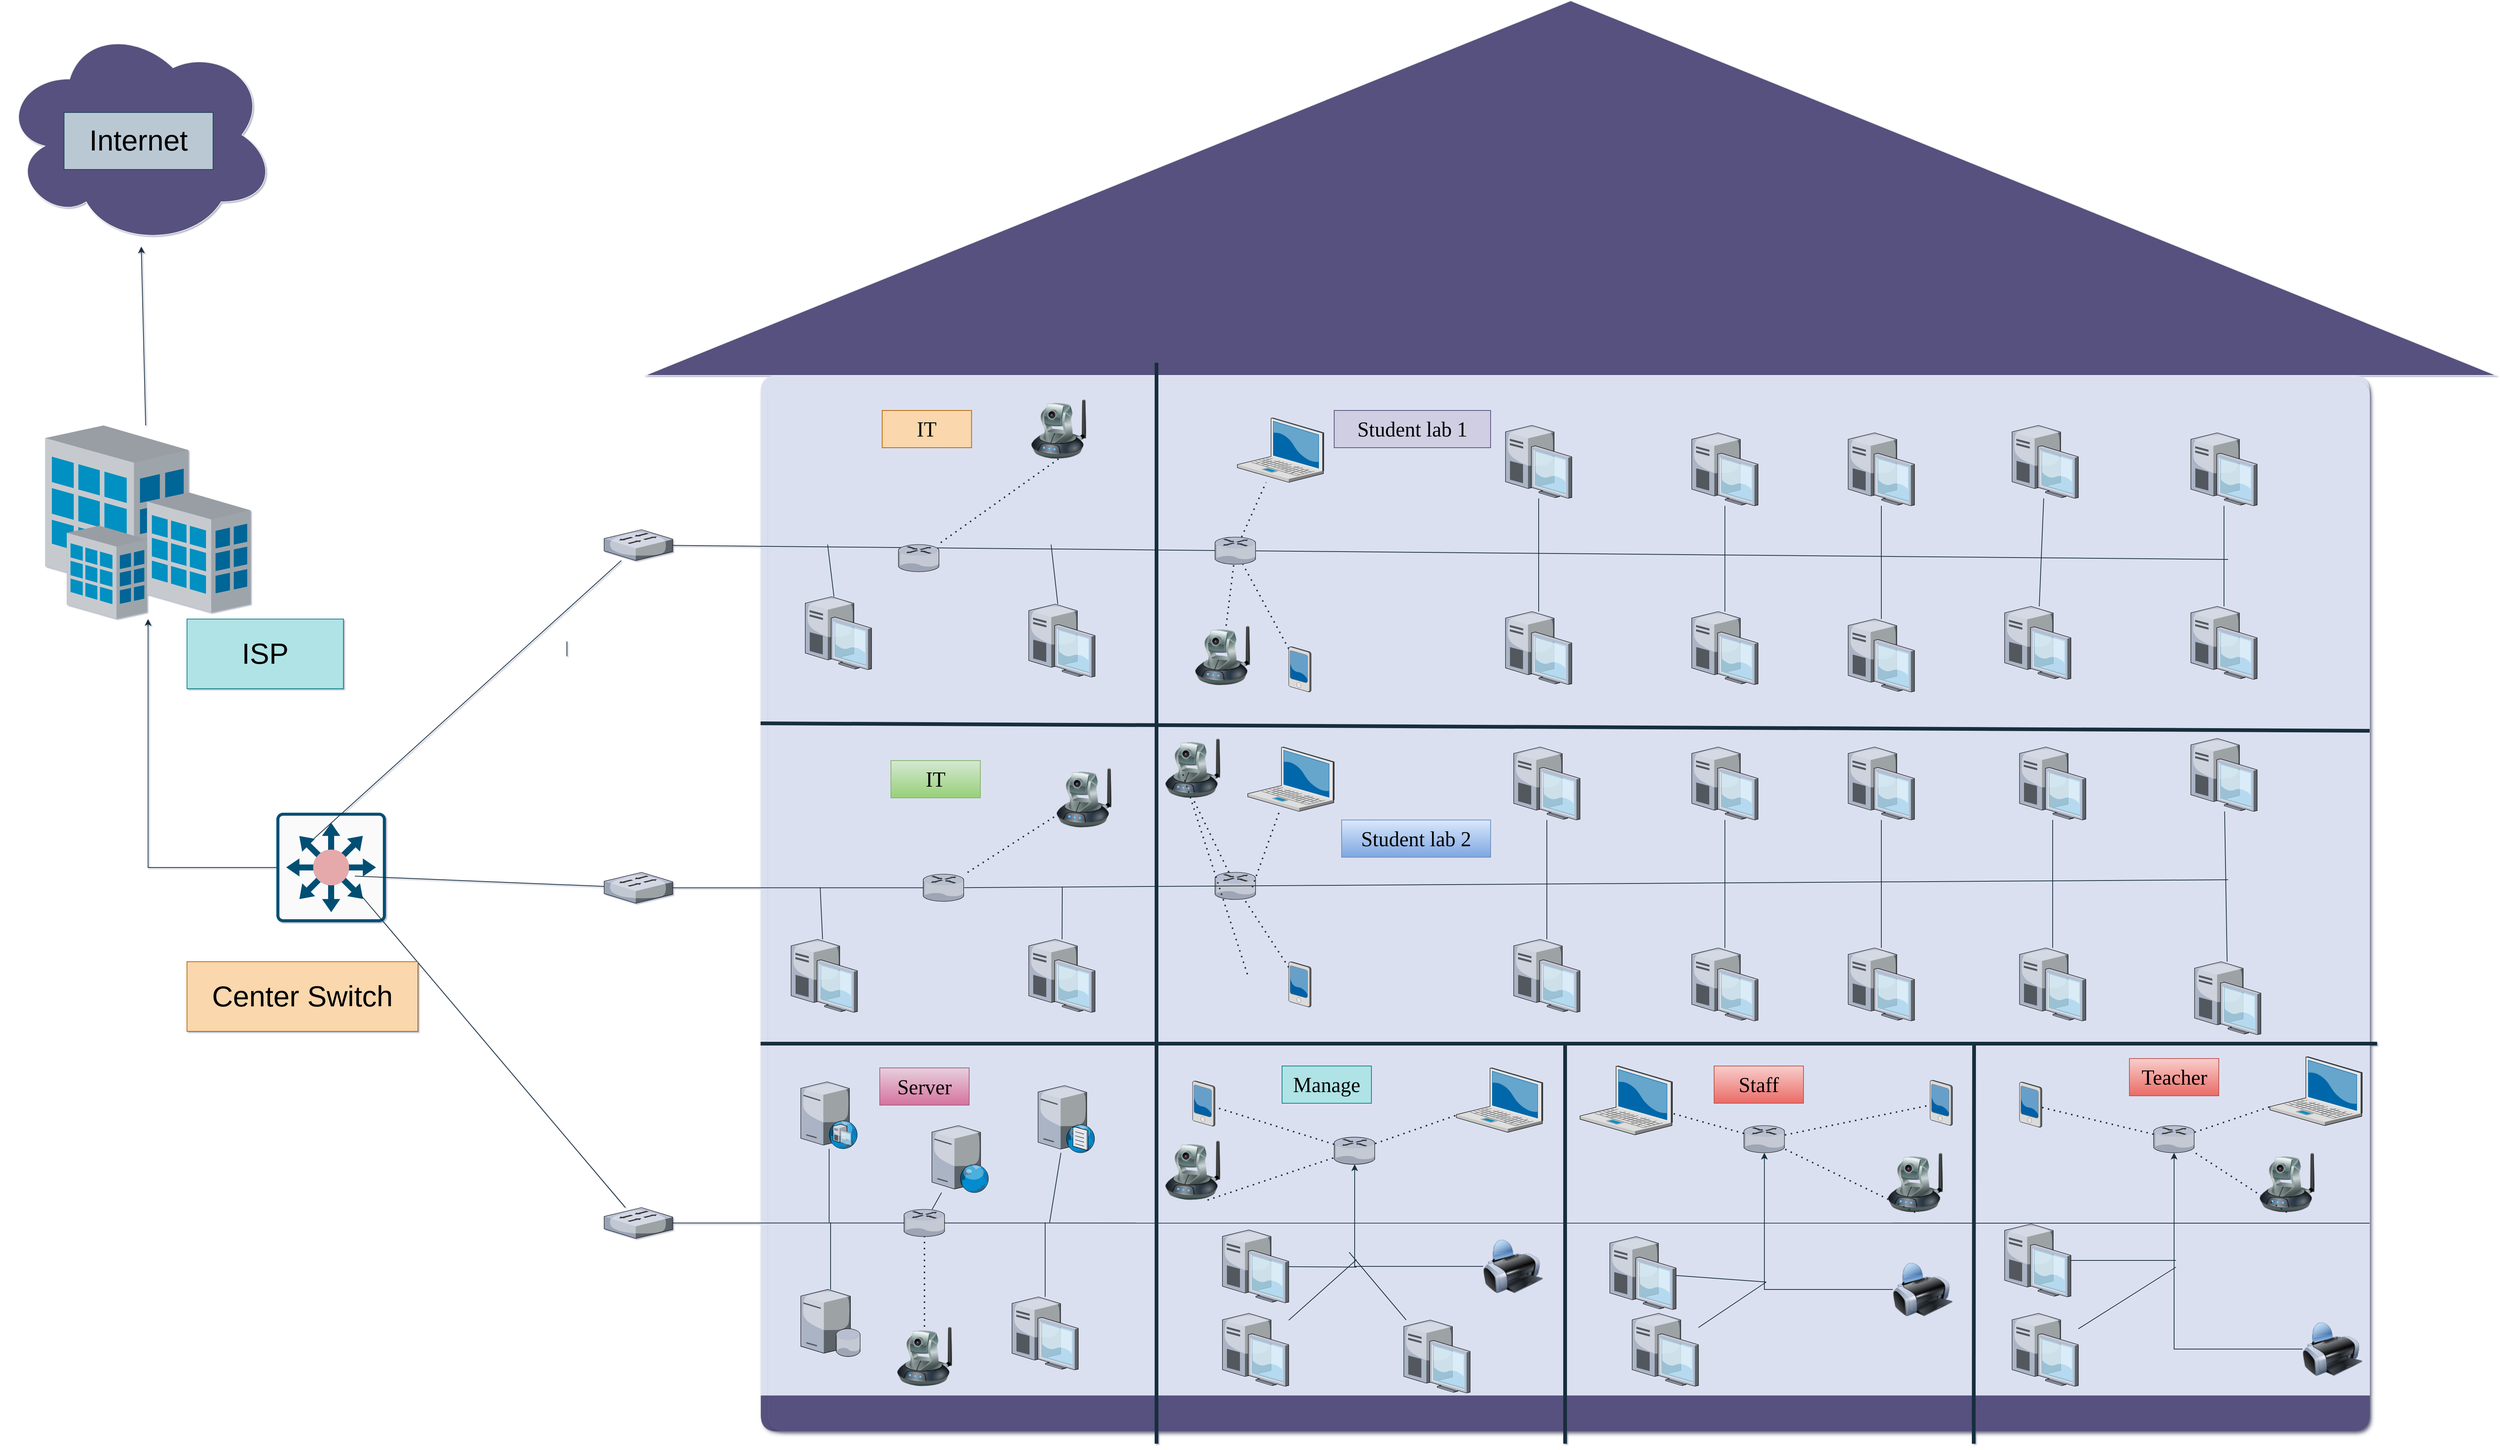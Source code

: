 <mxfile version="22.1.5" type="github">
  <diagram name="Page-1" id="e3a06f82-3646-2815-327d-82caf3d4e204">
    <mxGraphModel dx="5250" dy="4325.5" grid="1" gridSize="10" guides="1" tooltips="1" connect="1" arrows="1" fold="1" page="1" pageScale="1.5" pageWidth="1169" pageHeight="827" background="none" math="0" shadow="1">
      <root>
        <mxCell id="0" style=";html=1;" />
        <mxCell id="1" style=";html=1;" parent="0" />
        <mxCell id="YF9KXhl2ueqLggTFt9uW-29" value="" style="swimlane;startSize=48;shadow=1;swimlaneFillColor=#dbe0f0;fillColor=#56517E;perimeterSpacing=17;strokeWidth=0;rounded=1;labelBackgroundColor=none;flipH=1;flipV=1;direction=east;strokeColor=#EEEEEE;fontColor=#FFFFFF;" vertex="1" parent="1">
          <mxGeometry x="1190" y="183" width="2160" height="1417" as="geometry" />
        </mxCell>
        <mxCell id="YF9KXhl2ueqLggTFt9uW-79" style="edgeStyle=orthogonalEdgeStyle;rounded=0;orthogonalLoop=1;jettySize=auto;html=1;exitX=0;exitY=0.5;exitDx=0;exitDy=0;strokeColor=#182E3E;" edge="1" parent="YF9KXhl2ueqLggTFt9uW-29" source="YF9KXhl2ueqLggTFt9uW-13" target="YF9KXhl2ueqLggTFt9uW-64">
          <mxGeometry relative="1" as="geometry" />
        </mxCell>
        <mxCell id="YF9KXhl2ueqLggTFt9uW-13" value="" style="image;html=1;image=img/lib/clip_art/computers/Printer_128x128.png;rounded=0;labelBackgroundColor=none;fillColor=#56517E;strokeColor=#EEEEEE;fontColor=#FFFFFF;" vertex="1" parent="YF9KXhl2ueqLggTFt9uW-29">
          <mxGeometry x="2060" y="1260" width="80" height="80" as="geometry" />
        </mxCell>
        <mxCell id="YF9KXhl2ueqLggTFt9uW-77" style="edgeStyle=orthogonalEdgeStyle;rounded=0;orthogonalLoop=1;jettySize=auto;html=1;exitX=0;exitY=0.5;exitDx=0;exitDy=0;strokeColor=#182E3E;" edge="1" parent="YF9KXhl2ueqLggTFt9uW-29" source="YF9KXhl2ueqLggTFt9uW-15" target="YF9KXhl2ueqLggTFt9uW-11">
          <mxGeometry relative="1" as="geometry" />
        </mxCell>
        <mxCell id="YF9KXhl2ueqLggTFt9uW-15" value="" style="image;html=1;image=img/lib/clip_art/computers/Printer_128x128.png;rounded=0;labelBackgroundColor=none;fillColor=#56517E;strokeColor=#EEEEEE;fontColor=#FFFFFF;" vertex="1" parent="YF9KXhl2ueqLggTFt9uW-29">
          <mxGeometry x="970" y="1260" width="80" height="80" as="geometry" />
        </mxCell>
        <mxCell id="YF9KXhl2ueqLggTFt9uW-78" style="edgeStyle=orthogonalEdgeStyle;rounded=0;orthogonalLoop=1;jettySize=auto;html=1;exitX=0;exitY=0.5;exitDx=0;exitDy=0;strokeColor=#182E3E;" edge="1" parent="YF9KXhl2ueqLggTFt9uW-29" source="YF9KXhl2ueqLggTFt9uW-61" target="YF9KXhl2ueqLggTFt9uW-63">
          <mxGeometry relative="1" as="geometry" />
        </mxCell>
        <mxCell id="YF9KXhl2ueqLggTFt9uW-61" value="" style="image;html=1;image=img/lib/clip_art/computers/Printer_128x128.png;rounded=0;labelBackgroundColor=none;fillColor=#56517E;strokeColor=#EEEEEE;fontColor=#FFFFFF;" vertex="1" parent="YF9KXhl2ueqLggTFt9uW-29">
          <mxGeometry x="1540" y="1270" width="80" height="80" as="geometry" />
        </mxCell>
        <mxCell id="YF9KXhl2ueqLggTFt9uW-9" value="" style="verticalLabelPosition=bottom;aspect=fixed;html=1;verticalAlign=top;strokeColor=none;align=center;outlineConnect=0;shape=mxgraph.citrix.router;rounded=0;labelBackgroundColor=none;fillColor=#56517E;fontColor=#FFFFFF;" vertex="1" parent="YF9KXhl2ueqLggTFt9uW-29">
          <mxGeometry x="110" y="120" width="55" height="36.5" as="geometry" />
        </mxCell>
        <mxCell id="YF9KXhl2ueqLggTFt9uW-8" value="" style="verticalLabelPosition=bottom;aspect=fixed;html=1;verticalAlign=top;strokeColor=none;align=center;outlineConnect=0;shape=mxgraph.citrix.router;rounded=0;labelBackgroundColor=none;fillColor=#56517E;fontColor=#FFFFFF;" vertex="1" parent="YF9KXhl2ueqLggTFt9uW-29">
          <mxGeometry x="120" y="600" width="55" height="36.5" as="geometry" />
        </mxCell>
        <mxCell id="YF9KXhl2ueqLggTFt9uW-11" value="" style="verticalLabelPosition=bottom;aspect=fixed;html=1;verticalAlign=top;strokeColor=none;align=center;outlineConnect=0;shape=mxgraph.citrix.router;rounded=0;labelBackgroundColor=none;fillColor=#56517E;fontColor=#FFFFFF;strokeWidth=10;" vertex="1" parent="YF9KXhl2ueqLggTFt9uW-29">
          <mxGeometry x="760" y="1110" width="55" height="36.5" as="geometry" />
        </mxCell>
        <mxCell id="YF9KXhl2ueqLggTFt9uW-63" value="" style="verticalLabelPosition=bottom;aspect=fixed;html=1;verticalAlign=top;strokeColor=#EEEEEE;align=center;outlineConnect=0;shape=mxgraph.citrix.router;fillColor=#56517E;rounded=0;labelBackgroundColor=none;fontColor=#FFFFFF;" vertex="1" parent="YF9KXhl2ueqLggTFt9uW-29">
          <mxGeometry x="1320" y="1100" width="55" height="36.5" as="geometry" />
        </mxCell>
        <mxCell id="YF9KXhl2ueqLggTFt9uW-64" value="" style="verticalLabelPosition=bottom;aspect=fixed;html=1;verticalAlign=top;strokeColor=#EEEEEE;align=center;outlineConnect=0;shape=mxgraph.citrix.router;fillColor=#56517E;rounded=0;labelBackgroundColor=none;fontColor=#FFFFFF;" vertex="1" parent="YF9KXhl2ueqLggTFt9uW-29">
          <mxGeometry x="1840" y="1110" width="55" height="36.5" as="geometry" />
        </mxCell>
        <mxCell id="YF9KXhl2ueqLggTFt9uW-62" value="" style="verticalLabelPosition=bottom;sketch=0;aspect=fixed;html=1;verticalAlign=top;strokeColor=none;align=center;outlineConnect=0;shape=mxgraph.citrix.desktop;fontColor=#FFFFFF;fillColor=#56517E;" vertex="1" parent="YF9KXhl2ueqLggTFt9uW-29">
          <mxGeometry x="70" y="270" width="89" height="98" as="geometry" />
        </mxCell>
        <mxCell id="YF9KXhl2ueqLggTFt9uW-67" value="" style="verticalLabelPosition=bottom;sketch=0;aspect=fixed;html=1;verticalAlign=top;strokeColor=none;align=center;outlineConnect=0;shape=mxgraph.citrix.desktop;fontColor=#FFFFFF;fillColor=#56517E;" vertex="1" parent="YF9KXhl2ueqLggTFt9uW-29">
          <mxGeometry x="310" y="280" width="89" height="98" as="geometry" />
        </mxCell>
        <mxCell id="YF9KXhl2ueqLggTFt9uW-70" value="" style="verticalLabelPosition=bottom;sketch=0;aspect=fixed;html=1;verticalAlign=top;strokeColor=none;align=center;outlineConnect=0;shape=mxgraph.citrix.desktop;fontColor=#FFFFFF;fillColor=#56517E;" vertex="1" parent="YF9KXhl2ueqLggTFt9uW-29">
          <mxGeometry x="50" y="730" width="89" height="98" as="geometry" />
        </mxCell>
        <mxCell id="YF9KXhl2ueqLggTFt9uW-65" value="" style="verticalLabelPosition=bottom;sketch=0;aspect=fixed;html=1;verticalAlign=top;strokeColor=none;align=center;outlineConnect=0;shape=mxgraph.citrix.desktop;fontColor=#FFFFFF;fillColor=#56517E;" vertex="1" parent="YF9KXhl2ueqLggTFt9uW-29">
          <mxGeometry x="310" y="740" width="89" height="98" as="geometry" />
        </mxCell>
        <mxCell id="YF9KXhl2ueqLggTFt9uW-73" value="" style="verticalLabelPosition=bottom;sketch=0;aspect=fixed;html=1;verticalAlign=top;strokeColor=none;align=center;outlineConnect=0;shape=mxgraph.citrix.dns_server;fontColor=#FFFFFF;fillColor=#56517E;" vertex="1" parent="YF9KXhl2ueqLggTFt9uW-29">
          <mxGeometry x="220" y="1000" width="76.5" height="92.5" as="geometry" />
        </mxCell>
        <mxCell id="YF9KXhl2ueqLggTFt9uW-72" value="" style="verticalLabelPosition=bottom;sketch=0;aspect=fixed;html=1;verticalAlign=top;strokeColor=none;align=center;outlineConnect=0;shape=mxgraph.citrix.dhcp_server;fontColor=#FFFFFF;fillColor=#56517E;" vertex="1" parent="YF9KXhl2ueqLggTFt9uW-29">
          <mxGeometry x="44" y="941.25" width="76" height="90" as="geometry" />
        </mxCell>
        <mxCell id="YF9KXhl2ueqLggTFt9uW-71" value="" style="verticalLabelPosition=bottom;sketch=0;aspect=fixed;html=1;verticalAlign=top;strokeColor=none;align=center;outlineConnect=0;shape=mxgraph.citrix.database_server;fontColor=#FFFFFF;fillColor=#56517E;" vertex="1" parent="YF9KXhl2ueqLggTFt9uW-29">
          <mxGeometry x="44" y="1220" width="80" height="90" as="geometry" />
        </mxCell>
        <mxCell id="YF9KXhl2ueqLggTFt9uW-74" value="" style="verticalLabelPosition=bottom;sketch=0;aspect=fixed;html=1;verticalAlign=top;strokeColor=none;align=center;outlineConnect=0;shape=mxgraph.citrix.web_server;fontColor=#FFFFFF;fillColor=#56517E;" vertex="1" parent="YF9KXhl2ueqLggTFt9uW-29">
          <mxGeometry x="175" y="1230" width="76.5" height="90" as="geometry" />
        </mxCell>
        <mxCell id="YF9KXhl2ueqLggTFt9uW-68" value="" style="verticalLabelPosition=bottom;sketch=0;aspect=fixed;html=1;verticalAlign=top;strokeColor=none;align=center;outlineConnect=0;shape=mxgraph.citrix.desktop;fontColor=#FFFFFF;fillColor=#56517E;" vertex="1" parent="YF9KXhl2ueqLggTFt9uW-29">
          <mxGeometry x="399" y="954.03" width="89" height="98" as="geometry" />
        </mxCell>
        <mxCell id="YF9KXhl2ueqLggTFt9uW-66" value="" style="verticalLabelPosition=bottom;sketch=0;aspect=fixed;html=1;verticalAlign=top;strokeColor=none;align=center;outlineConnect=0;shape=mxgraph.citrix.desktop;fontColor=#FFFFFF;fillColor=#56517E;" vertex="1" parent="YF9KXhl2ueqLggTFt9uW-29">
          <mxGeometry x="280" y="1230" width="89" height="98" as="geometry" />
        </mxCell>
        <mxCell id="YF9KXhl2ueqLggTFt9uW-75" value="" style="verticalLabelPosition=bottom;sketch=0;aspect=fixed;html=1;verticalAlign=top;strokeColor=none;align=center;outlineConnect=0;shape=mxgraph.citrix.desktop;fontColor=#FFFFFF;fillColor=#56517E;" vertex="1" parent="YF9KXhl2ueqLggTFt9uW-29">
          <mxGeometry x="399" y="1240" width="89" height="98" as="geometry" />
        </mxCell>
        <mxCell id="YF9KXhl2ueqLggTFt9uW-17" value="" style="verticalLabelPosition=bottom;aspect=fixed;html=1;verticalAlign=top;strokeColor=none;align=center;outlineConnect=0;shape=mxgraph.citrix.laptop_2;rounded=0;labelBackgroundColor=none;fillColor=#56517E;fontColor=#FFFFFF;" vertex="1" parent="YF9KXhl2ueqLggTFt9uW-29">
          <mxGeometry x="840" y="940" width="116" height="86.5" as="geometry" />
        </mxCell>
        <mxCell id="YF9KXhl2ueqLggTFt9uW-18" value="" style="verticalLabelPosition=bottom;aspect=fixed;html=1;verticalAlign=top;strokeColor=none;align=center;outlineConnect=0;shape=mxgraph.citrix.laptop_2;rounded=0;labelBackgroundColor=none;fillColor=#56517E;fontColor=#FFFFFF;" vertex="1" parent="YF9KXhl2ueqLggTFt9uW-29">
          <mxGeometry x="1100" y="951.26" width="124" height="92.47" as="geometry" />
        </mxCell>
        <mxCell id="YF9KXhl2ueqLggTFt9uW-2" value="" style="verticalLabelPosition=bottom;aspect=fixed;html=1;verticalAlign=top;strokeColor=none;align=center;outlineConnect=0;shape=mxgraph.citrix.laptop_2;rounded=0;labelBackgroundColor=none;fillColor=#56517E;fontColor=#FFFFFF;" vertex="1" parent="YF9KXhl2ueqLggTFt9uW-29">
          <mxGeometry x="1970" y="951.26" width="124" height="92.47" as="geometry" />
        </mxCell>
        <mxCell id="YF9KXhl2ueqLggTFt9uW-16" value="" style="verticalLabelPosition=bottom;aspect=fixed;html=1;verticalAlign=top;strokeColor=none;align=center;outlineConnect=0;shape=mxgraph.citrix.laptop_2;rounded=0;labelBackgroundColor=none;fillColor=#56517E;fontColor=#FFFFFF;" vertex="1" parent="YF9KXhl2ueqLggTFt9uW-29">
          <mxGeometry x="1390" y="620" width="116" height="86.5" as="geometry" />
        </mxCell>
        <mxCell id="YF9KXhl2ueqLggTFt9uW-1" value="" style="verticalLabelPosition=bottom;aspect=fixed;html=1;verticalAlign=top;strokeColor=none;align=center;outlineConnect=0;shape=mxgraph.citrix.laptop_2;rounded=0;labelBackgroundColor=none;fillColor=#56517E;fontColor=#FFFFFF;" vertex="1" parent="YF9KXhl2ueqLggTFt9uW-29">
          <mxGeometry x="1150" y="570" width="116" height="86.5" as="geometry" />
        </mxCell>
        <mxCell id="YF9KXhl2ueqLggTFt9uW-85" value="IT" style="text;html=1;strokeColor=#b46504;fillColor=#fad7ac;align=center;verticalAlign=middle;whiteSpace=wrap;rounded=0;fontSize=28;fontFamily=Comic Sans MS;" vertex="1" parent="YF9KXhl2ueqLggTFt9uW-29">
          <mxGeometry x="153.25" y="40" width="120" height="50" as="geometry" />
        </mxCell>
        <mxCell id="YF9KXhl2ueqLggTFt9uW-86" value="IT" style="text;html=1;fillColor=#d5e8d4;align=center;verticalAlign=middle;whiteSpace=wrap;rounded=0;fontSize=28;fontFamily=Comic Sans MS;strokeColor=#82b366;gradientColor=#97d077;" vertex="1" parent="YF9KXhl2ueqLggTFt9uW-29">
          <mxGeometry x="165" y="510" width="120" height="50" as="geometry" />
        </mxCell>
        <mxCell id="YF9KXhl2ueqLggTFt9uW-92" value="" style="verticalLabelPosition=bottom;sketch=0;aspect=fixed;html=1;verticalAlign=top;strokeColor=none;align=center;outlineConnect=0;shape=mxgraph.citrix.pda;fontColor=#FFFFFF;fillColor=#56517E;" vertex="1" parent="YF9KXhl2ueqLggTFt9uW-29">
          <mxGeometry x="650" y="972.53" width="30" height="61" as="geometry" />
        </mxCell>
        <mxCell id="YF9KXhl2ueqLggTFt9uW-91" value="" style="verticalLabelPosition=bottom;sketch=0;aspect=fixed;html=1;verticalAlign=top;strokeColor=none;align=center;outlineConnect=0;shape=mxgraph.citrix.pda;fontColor=#FFFFFF;fillColor=#56517E;" vertex="1" parent="YF9KXhl2ueqLggTFt9uW-29">
          <mxGeometry x="1460" y="972.53" width="30" height="61" as="geometry" />
        </mxCell>
        <mxCell id="YF9KXhl2ueqLggTFt9uW-76" value="" style="verticalLabelPosition=bottom;sketch=0;aspect=fixed;html=1;verticalAlign=top;strokeColor=none;align=center;outlineConnect=0;shape=mxgraph.citrix.pda;fontColor=#FFFFFF;fillColor=#56517E;" vertex="1" parent="YF9KXhl2ueqLggTFt9uW-29">
          <mxGeometry x="1720" y="966.99" width="30" height="61" as="geometry" />
        </mxCell>
        <mxCell id="YF9KXhl2ueqLggTFt9uW-94" value="" style="endArrow=none;dashed=1;html=1;dashPattern=1 3;strokeWidth=2;rounded=0;strokeColor=#182E3E;" edge="1" parent="YF9KXhl2ueqLggTFt9uW-29" source="YF9KXhl2ueqLggTFt9uW-11" target="YF9KXhl2ueqLggTFt9uW-92">
          <mxGeometry width="50" height="50" relative="1" as="geometry">
            <mxPoint x="750" y="1067" as="sourcePoint" />
            <mxPoint x="800" y="1017" as="targetPoint" />
          </mxGeometry>
        </mxCell>
        <mxCell id="YF9KXhl2ueqLggTFt9uW-95" value="" style="endArrow=none;dashed=1;html=1;dashPattern=1 3;strokeWidth=2;rounded=0;strokeColor=#182E3E;" edge="1" parent="YF9KXhl2ueqLggTFt9uW-29" target="YF9KXhl2ueqLggTFt9uW-17">
          <mxGeometry width="50" height="50" relative="1" as="geometry">
            <mxPoint x="800" y="1107" as="sourcePoint" />
            <mxPoint x="850" y="1057" as="targetPoint" />
          </mxGeometry>
        </mxCell>
        <mxCell id="YF9KXhl2ueqLggTFt9uW-96" value="" style="endArrow=none;dashed=1;html=1;dashPattern=1 3;strokeWidth=2;rounded=0;strokeColor=#182E3E;entryX=0.667;entryY=0.401;entryDx=0;entryDy=0;entryPerimeter=0;" edge="1" parent="YF9KXhl2ueqLggTFt9uW-29" target="YF9KXhl2ueqLggTFt9uW-91">
          <mxGeometry width="50" height="50" relative="1" as="geometry">
            <mxPoint x="1375" y="1107" as="sourcePoint" />
            <mxPoint x="1439" y="1027" as="targetPoint" />
          </mxGeometry>
        </mxCell>
        <mxCell id="YF9KXhl2ueqLggTFt9uW-99" value="" style="swimlane;startSize=48;shadow=1;swimlaneFillColor=#dbe0f0;fillColor=#56517E;perimeterSpacing=17;strokeWidth=0;rounded=1;labelBackgroundColor=none;flipH=1;flipV=1;direction=east;strokeColor=#EEEEEE;fontColor=#FFFFFF;" vertex="1" parent="YF9KXhl2ueqLggTFt9uW-29">
          <mxGeometry x="10" y="7" width="2150" height="1410" as="geometry" />
        </mxCell>
        <mxCell id="YF9KXhl2ueqLggTFt9uW-100" style="edgeStyle=orthogonalEdgeStyle;rounded=0;orthogonalLoop=1;jettySize=auto;html=1;exitX=0;exitY=0.5;exitDx=0;exitDy=0;strokeColor=#182E3E;" edge="1" parent="YF9KXhl2ueqLggTFt9uW-99" source="YF9KXhl2ueqLggTFt9uW-101" target="YF9KXhl2ueqLggTFt9uW-110">
          <mxGeometry relative="1" as="geometry" />
        </mxCell>
        <mxCell id="YF9KXhl2ueqLggTFt9uW-101" value="" style="image;html=1;image=img/lib/clip_art/computers/Printer_128x128.png;rounded=0;labelBackgroundColor=none;fillColor=#56517E;strokeColor=#EEEEEE;fontColor=#FFFFFF;" vertex="1" parent="YF9KXhl2ueqLggTFt9uW-99">
          <mxGeometry x="2060" y="1260" width="80" height="80" as="geometry" />
        </mxCell>
        <mxCell id="YF9KXhl2ueqLggTFt9uW-102" style="edgeStyle=orthogonalEdgeStyle;rounded=0;orthogonalLoop=1;jettySize=auto;html=1;exitX=0;exitY=0.5;exitDx=0;exitDy=0;strokeColor=#182E3E;" edge="1" parent="YF9KXhl2ueqLggTFt9uW-99" source="YF9KXhl2ueqLggTFt9uW-103" target="YF9KXhl2ueqLggTFt9uW-108">
          <mxGeometry relative="1" as="geometry" />
        </mxCell>
        <mxCell id="YF9KXhl2ueqLggTFt9uW-103" value="" style="image;html=1;image=img/lib/clip_art/computers/Printer_128x128.png;rounded=0;labelBackgroundColor=none;fillColor=#56517E;strokeColor=#EEEEEE;fontColor=#FFFFFF;" vertex="1" parent="YF9KXhl2ueqLggTFt9uW-99">
          <mxGeometry x="960" y="1149" width="80" height="80" as="geometry" />
        </mxCell>
        <mxCell id="YF9KXhl2ueqLggTFt9uW-104" style="edgeStyle=orthogonalEdgeStyle;rounded=0;orthogonalLoop=1;jettySize=auto;html=1;exitX=0;exitY=0.5;exitDx=0;exitDy=0;strokeColor=#182E3E;" edge="1" parent="YF9KXhl2ueqLggTFt9uW-99" source="YF9KXhl2ueqLggTFt9uW-105" target="YF9KXhl2ueqLggTFt9uW-109">
          <mxGeometry relative="1" as="geometry" />
        </mxCell>
        <mxCell id="YF9KXhl2ueqLggTFt9uW-105" value="" style="image;html=1;image=img/lib/clip_art/computers/Printer_128x128.png;rounded=0;labelBackgroundColor=none;fillColor=#56517E;strokeColor=#EEEEEE;fontColor=#FFFFFF;" vertex="1" parent="YF9KXhl2ueqLggTFt9uW-99">
          <mxGeometry x="1510" y="1180" width="80" height="80" as="geometry" />
        </mxCell>
        <mxCell id="YF9KXhl2ueqLggTFt9uW-107" value="" style="verticalLabelPosition=bottom;aspect=fixed;html=1;verticalAlign=top;strokeColor=none;align=center;outlineConnect=0;shape=mxgraph.citrix.router;rounded=0;labelBackgroundColor=none;fillColor=#56517E;fontColor=#FFFFFF;" vertex="1" parent="YF9KXhl2ueqLggTFt9uW-99">
          <mxGeometry x="600" y="660" width="55" height="36.5" as="geometry" />
        </mxCell>
        <mxCell id="YF9KXhl2ueqLggTFt9uW-108" value="" style="verticalLabelPosition=bottom;aspect=fixed;html=1;verticalAlign=top;strokeColor=none;align=center;outlineConnect=0;shape=mxgraph.citrix.router;rounded=0;labelBackgroundColor=none;fillColor=#56517E;fontColor=#FFFFFF;strokeWidth=10;" vertex="1" parent="YF9KXhl2ueqLggTFt9uW-99">
          <mxGeometry x="760" y="1015.53" width="55" height="36.5" as="geometry" />
        </mxCell>
        <mxCell id="YF9KXhl2ueqLggTFt9uW-110" value="" style="verticalLabelPosition=bottom;aspect=fixed;html=1;verticalAlign=top;strokeColor=#EEEEEE;align=center;outlineConnect=0;shape=mxgraph.citrix.router;fillColor=#56517E;rounded=0;labelBackgroundColor=none;fontColor=#FFFFFF;" vertex="1" parent="YF9KXhl2ueqLggTFt9uW-99">
          <mxGeometry x="1860" y="1000" width="55" height="36.5" as="geometry" />
        </mxCell>
        <mxCell id="YF9KXhl2ueqLggTFt9uW-111" value="" style="verticalLabelPosition=bottom;sketch=0;aspect=fixed;html=1;verticalAlign=top;strokeColor=none;align=center;outlineConnect=0;shape=mxgraph.citrix.desktop;fontColor=#FFFFFF;fillColor=#56517E;" vertex="1" parent="YF9KXhl2ueqLggTFt9uW-99">
          <mxGeometry x="50" y="290" width="89" height="98" as="geometry" />
        </mxCell>
        <mxCell id="YF9KXhl2ueqLggTFt9uW-112" value="" style="verticalLabelPosition=bottom;sketch=0;aspect=fixed;html=1;verticalAlign=top;strokeColor=none;align=center;outlineConnect=0;shape=mxgraph.citrix.desktop;fontColor=#FFFFFF;fillColor=#56517E;" vertex="1" parent="YF9KXhl2ueqLggTFt9uW-99">
          <mxGeometry x="350" y="300" width="89" height="98" as="geometry" />
        </mxCell>
        <mxCell id="YF9KXhl2ueqLggTFt9uW-113" value="" style="verticalLabelPosition=bottom;sketch=0;aspect=fixed;html=1;verticalAlign=top;strokeColor=none;align=center;outlineConnect=0;shape=mxgraph.citrix.desktop;fontColor=#FFFFFF;fillColor=#56517E;" vertex="1" parent="YF9KXhl2ueqLggTFt9uW-99">
          <mxGeometry x="31" y="750" width="89" height="98" as="geometry" />
        </mxCell>
        <mxCell id="YF9KXhl2ueqLggTFt9uW-115" value="" style="verticalLabelPosition=bottom;sketch=0;aspect=fixed;html=1;verticalAlign=top;strokeColor=none;align=center;outlineConnect=0;shape=mxgraph.citrix.dns_server;fontColor=#FFFFFF;fillColor=#56517E;" vertex="1" parent="YF9KXhl2ueqLggTFt9uW-99">
          <mxGeometry x="362.5" y="944" width="76.5" height="92.5" as="geometry" />
        </mxCell>
        <mxCell id="YF9KXhl2ueqLggTFt9uW-116" value="" style="verticalLabelPosition=bottom;sketch=0;aspect=fixed;html=1;verticalAlign=top;strokeColor=none;align=center;outlineConnect=0;shape=mxgraph.citrix.dhcp_server;fontColor=#FFFFFF;fillColor=#56517E;" vertex="1" parent="YF9KXhl2ueqLggTFt9uW-99">
          <mxGeometry x="44" y="941.25" width="76" height="90" as="geometry" />
        </mxCell>
        <mxCell id="YF9KXhl2ueqLggTFt9uW-117" value="" style="verticalLabelPosition=bottom;sketch=0;aspect=fixed;html=1;verticalAlign=top;strokeColor=none;align=center;outlineConnect=0;shape=mxgraph.citrix.database_server;fontColor=#FFFFFF;fillColor=#56517E;" vertex="1" parent="YF9KXhl2ueqLggTFt9uW-99">
          <mxGeometry x="44" y="1220" width="80" height="90" as="geometry" />
        </mxCell>
        <mxCell id="YF9KXhl2ueqLggTFt9uW-118" value="" style="verticalLabelPosition=bottom;sketch=0;aspect=fixed;html=1;verticalAlign=top;strokeColor=none;align=center;outlineConnect=0;shape=mxgraph.citrix.web_server;fontColor=#FFFFFF;fillColor=#56517E;" vertex="1" parent="YF9KXhl2ueqLggTFt9uW-99">
          <mxGeometry x="220" y="1000" width="76.5" height="90" as="geometry" />
        </mxCell>
        <mxCell id="YF9KXhl2ueqLggTFt9uW-119" value="" style="verticalLabelPosition=bottom;sketch=0;aspect=fixed;html=1;verticalAlign=top;strokeColor=none;align=center;outlineConnect=0;shape=mxgraph.citrix.desktop;fontColor=#FFFFFF;fillColor=#56517E;" vertex="1" parent="YF9KXhl2ueqLggTFt9uW-99">
          <mxGeometry x="350" y="750" width="89" height="98" as="geometry" />
        </mxCell>
        <mxCell id="YF9KXhl2ueqLggTFt9uW-120" value="" style="verticalLabelPosition=bottom;sketch=0;aspect=fixed;html=1;verticalAlign=top;strokeColor=none;align=center;outlineConnect=0;shape=mxgraph.citrix.desktop;fontColor=#FFFFFF;fillColor=#56517E;" vertex="1" parent="YF9KXhl2ueqLggTFt9uW-99">
          <mxGeometry x="327.5" y="1230" width="89" height="98" as="geometry" />
        </mxCell>
        <mxCell id="YF9KXhl2ueqLggTFt9uW-122" value="" style="verticalLabelPosition=bottom;aspect=fixed;html=1;verticalAlign=top;strokeColor=none;align=center;outlineConnect=0;shape=mxgraph.citrix.laptop_2;rounded=0;labelBackgroundColor=none;fillColor=#56517E;fontColor=#FFFFFF;" vertex="1" parent="YF9KXhl2ueqLggTFt9uW-99">
          <mxGeometry x="924" y="922.53" width="116" height="86.5" as="geometry" />
        </mxCell>
        <mxCell id="YF9KXhl2ueqLggTFt9uW-123" value="" style="verticalLabelPosition=bottom;aspect=fixed;html=1;verticalAlign=top;strokeColor=none;align=center;outlineConnect=0;shape=mxgraph.citrix.laptop_2;rounded=0;labelBackgroundColor=none;fillColor=#56517E;fontColor=#FFFFFF;" vertex="1" parent="YF9KXhl2ueqLggTFt9uW-99">
          <mxGeometry x="1090" y="920" width="124" height="92.47" as="geometry" />
        </mxCell>
        <mxCell id="YF9KXhl2ueqLggTFt9uW-124" value="" style="verticalLabelPosition=bottom;aspect=fixed;html=1;verticalAlign=top;strokeColor=none;align=center;outlineConnect=0;shape=mxgraph.citrix.laptop_2;rounded=0;labelBackgroundColor=none;fillColor=#56517E;fontColor=#FFFFFF;" vertex="1" parent="YF9KXhl2ueqLggTFt9uW-99">
          <mxGeometry x="2016" y="907.53" width="124" height="92.47" as="geometry" />
        </mxCell>
        <mxCell id="YF9KXhl2ueqLggTFt9uW-126" value="" style="verticalLabelPosition=bottom;aspect=fixed;html=1;verticalAlign=top;strokeColor=none;align=center;outlineConnect=0;shape=mxgraph.citrix.laptop_2;rounded=0;labelBackgroundColor=none;fillColor=#56517E;fontColor=#FFFFFF;" vertex="1" parent="YF9KXhl2ueqLggTFt9uW-99">
          <mxGeometry x="630" y="50" width="116" height="86.5" as="geometry" />
        </mxCell>
        <mxCell id="YF9KXhl2ueqLggTFt9uW-127" value="IT" style="text;html=1;strokeColor=#b46504;fillColor=#fad7ac;align=center;verticalAlign=middle;whiteSpace=wrap;rounded=0;fontSize=28;fontFamily=Comic Sans MS;" vertex="1" parent="YF9KXhl2ueqLggTFt9uW-99">
          <mxGeometry x="153.25" y="40" width="120" height="50" as="geometry" />
        </mxCell>
        <mxCell id="YF9KXhl2ueqLggTFt9uW-128" value="IT" style="text;html=1;fillColor=#d5e8d4;align=center;verticalAlign=middle;whiteSpace=wrap;rounded=0;fontSize=28;fontFamily=Comic Sans MS;strokeColor=#82b366;gradientColor=#97d077;" vertex="1" parent="YF9KXhl2ueqLggTFt9uW-99">
          <mxGeometry x="165" y="510" width="120" height="50" as="geometry" />
        </mxCell>
        <mxCell id="YF9KXhl2ueqLggTFt9uW-129" value="" style="verticalLabelPosition=bottom;sketch=0;aspect=fixed;html=1;verticalAlign=top;strokeColor=none;align=center;outlineConnect=0;shape=mxgraph.citrix.pda;fontColor=#FFFFFF;fillColor=#56517E;" vertex="1" parent="YF9KXhl2ueqLggTFt9uW-99">
          <mxGeometry x="570" y="940" width="30" height="61" as="geometry" />
        </mxCell>
        <mxCell id="YF9KXhl2ueqLggTFt9uW-130" value="" style="verticalLabelPosition=bottom;sketch=0;aspect=fixed;html=1;verticalAlign=top;strokeColor=none;align=center;outlineConnect=0;shape=mxgraph.citrix.pda;fontColor=#FFFFFF;fillColor=#56517E;" vertex="1" parent="YF9KXhl2ueqLggTFt9uW-99">
          <mxGeometry x="1560" y="939" width="30" height="61" as="geometry" />
        </mxCell>
        <mxCell id="YF9KXhl2ueqLggTFt9uW-131" value="" style="verticalLabelPosition=bottom;sketch=0;aspect=fixed;html=1;verticalAlign=top;strokeColor=none;align=center;outlineConnect=0;shape=mxgraph.citrix.pda;fontColor=#FFFFFF;fillColor=#56517E;" vertex="1" parent="YF9KXhl2ueqLggTFt9uW-99">
          <mxGeometry x="1680" y="941.47" width="30" height="61" as="geometry" />
        </mxCell>
        <mxCell id="YF9KXhl2ueqLggTFt9uW-132" value="" style="endArrow=none;dashed=1;html=1;dashPattern=1 3;strokeWidth=2;rounded=0;strokeColor=#182E3E;" edge="1" parent="YF9KXhl2ueqLggTFt9uW-99" source="YF9KXhl2ueqLggTFt9uW-108" target="YF9KXhl2ueqLggTFt9uW-129">
          <mxGeometry width="50" height="50" relative="1" as="geometry">
            <mxPoint x="750" y="1067" as="sourcePoint" />
            <mxPoint x="800" y="1017" as="targetPoint" />
          </mxGeometry>
        </mxCell>
        <mxCell id="YF9KXhl2ueqLggTFt9uW-133" value="" style="endArrow=none;dashed=1;html=1;dashPattern=1 3;strokeWidth=2;rounded=0;strokeColor=#182E3E;" edge="1" parent="YF9KXhl2ueqLggTFt9uW-99" target="YF9KXhl2ueqLggTFt9uW-122" source="YF9KXhl2ueqLggTFt9uW-108">
          <mxGeometry width="50" height="50" relative="1" as="geometry">
            <mxPoint x="800" y="1107" as="sourcePoint" />
            <mxPoint x="850" y="1057" as="targetPoint" />
          </mxGeometry>
        </mxCell>
        <mxCell id="YF9KXhl2ueqLggTFt9uW-134" value="" style="endArrow=none;dashed=1;html=1;dashPattern=1 3;strokeWidth=2;rounded=0;strokeColor=#182E3E;" edge="1" parent="YF9KXhl2ueqLggTFt9uW-99" target="YF9KXhl2ueqLggTFt9uW-130" source="YF9KXhl2ueqLggTFt9uW-109">
          <mxGeometry width="50" height="50" relative="1" as="geometry">
            <mxPoint x="1375" y="1107" as="sourcePoint" />
            <mxPoint x="1420" y="1170" as="targetPoint" />
          </mxGeometry>
        </mxCell>
        <mxCell id="YF9KXhl2ueqLggTFt9uW-135" value="" style="endArrow=none;dashed=1;html=1;dashPattern=1 3;strokeWidth=2;rounded=0;strokeColor=#182E3E;" edge="1" parent="YF9KXhl2ueqLggTFt9uW-99" source="YF9KXhl2ueqLggTFt9uW-109" target="YF9KXhl2ueqLggTFt9uW-123">
          <mxGeometry width="50" height="50" relative="1" as="geometry">
            <mxPoint x="1290" y="1040" as="sourcePoint" />
            <mxPoint x="1340" y="990" as="targetPoint" />
          </mxGeometry>
        </mxCell>
        <mxCell id="YF9KXhl2ueqLggTFt9uW-109" value="" style="verticalLabelPosition=bottom;aspect=fixed;html=1;verticalAlign=top;strokeColor=#EEEEEE;align=center;outlineConnect=0;shape=mxgraph.citrix.router;fillColor=#56517E;rounded=0;labelBackgroundColor=none;fontColor=#FFFFFF;" vertex="1" parent="YF9KXhl2ueqLggTFt9uW-99">
          <mxGeometry x="1310" y="1000" width="55" height="36.5" as="geometry" />
        </mxCell>
        <mxCell id="YF9KXhl2ueqLggTFt9uW-139" value="" style="endArrow=none;dashed=1;html=1;dashPattern=1 3;strokeWidth=2;rounded=0;strokeColor=#182E3E;" edge="1" parent="YF9KXhl2ueqLggTFt9uW-99" source="YF9KXhl2ueqLggTFt9uW-110" target="YF9KXhl2ueqLggTFt9uW-131">
          <mxGeometry width="50" height="50" relative="1" as="geometry">
            <mxPoint x="1760" y="1090" as="sourcePoint" />
            <mxPoint x="1810" y="1040" as="targetPoint" />
          </mxGeometry>
        </mxCell>
        <mxCell id="YF9KXhl2ueqLggTFt9uW-140" value="" style="endArrow=none;dashed=1;html=1;dashPattern=1 3;strokeWidth=2;rounded=0;strokeColor=#182E3E;" edge="1" parent="YF9KXhl2ueqLggTFt9uW-99" source="YF9KXhl2ueqLggTFt9uW-110" target="YF9KXhl2ueqLggTFt9uW-124">
          <mxGeometry width="50" height="50" relative="1" as="geometry">
            <mxPoint x="2010" y="1020" as="sourcePoint" />
            <mxPoint x="2060" y="970" as="targetPoint" />
          </mxGeometry>
        </mxCell>
        <mxCell id="YF9KXhl2ueqLggTFt9uW-141" value="" style="verticalLabelPosition=bottom;aspect=fixed;html=1;verticalAlign=top;strokeColor=none;align=center;outlineConnect=0;shape=mxgraph.citrix.router;rounded=0;labelBackgroundColor=none;fillColor=#56517E;fontColor=#FFFFFF;" vertex="1" parent="YF9KXhl2ueqLggTFt9uW-99">
          <mxGeometry x="600" y="210" width="55" height="36.5" as="geometry" />
        </mxCell>
        <mxCell id="YF9KXhl2ueqLggTFt9uW-125" value="" style="verticalLabelPosition=bottom;aspect=fixed;html=1;verticalAlign=top;strokeColor=none;align=center;outlineConnect=0;shape=mxgraph.citrix.laptop_2;rounded=0;labelBackgroundColor=none;fillColor=#56517E;fontColor=#FFFFFF;" vertex="1" parent="YF9KXhl2ueqLggTFt9uW-99">
          <mxGeometry x="644" y="491.75" width="116" height="86.5" as="geometry" />
        </mxCell>
        <mxCell id="YF9KXhl2ueqLggTFt9uW-69" value="" style="verticalLabelPosition=bottom;sketch=0;aspect=fixed;html=1;verticalAlign=top;strokeColor=none;align=center;outlineConnect=0;shape=mxgraph.citrix.desktop;fontColor=#FFFFFF;fillColor=#56517E;" vertex="1" parent="YF9KXhl2ueqLggTFt9uW-99">
          <mxGeometry x="990" y="60" width="89" height="98" as="geometry" />
        </mxCell>
        <mxCell id="YF9KXhl2ueqLggTFt9uW-145" value="" style="verticalLabelPosition=bottom;sketch=0;aspect=fixed;html=1;verticalAlign=top;strokeColor=none;align=center;outlineConnect=0;shape=mxgraph.citrix.desktop;fontColor=#FFFFFF;fillColor=#56517E;" vertex="1" parent="YF9KXhl2ueqLggTFt9uW-99">
          <mxGeometry x="1240" y="70" width="89" height="98" as="geometry" />
        </mxCell>
        <mxCell id="YF9KXhl2ueqLggTFt9uW-147" value="" style="verticalLabelPosition=bottom;sketch=0;aspect=fixed;html=1;verticalAlign=top;strokeColor=none;align=center;outlineConnect=0;shape=mxgraph.citrix.desktop;fontColor=#FFFFFF;fillColor=#56517E;" vertex="1" parent="YF9KXhl2ueqLggTFt9uW-99">
          <mxGeometry x="990" y="310" width="89" height="98" as="geometry" />
        </mxCell>
        <mxCell id="YF9KXhl2ueqLggTFt9uW-148" value="" style="verticalLabelPosition=bottom;sketch=0;aspect=fixed;html=1;verticalAlign=top;strokeColor=none;align=center;outlineConnect=0;shape=mxgraph.citrix.desktop;fontColor=#FFFFFF;fillColor=#56517E;" vertex="1" parent="YF9KXhl2ueqLggTFt9uW-99">
          <mxGeometry x="1240" y="310" width="89" height="98" as="geometry" />
        </mxCell>
        <mxCell id="YF9KXhl2ueqLggTFt9uW-149" value="" style="verticalLabelPosition=bottom;sketch=0;aspect=fixed;html=1;verticalAlign=top;strokeColor=none;align=center;outlineConnect=0;shape=mxgraph.citrix.desktop;fontColor=#FFFFFF;fillColor=#56517E;" vertex="1" parent="YF9KXhl2ueqLggTFt9uW-99">
          <mxGeometry x="1240" y="491.75" width="89" height="98" as="geometry" />
        </mxCell>
        <mxCell id="YF9KXhl2ueqLggTFt9uW-150" value="" style="verticalLabelPosition=bottom;sketch=0;aspect=fixed;html=1;verticalAlign=top;strokeColor=none;align=center;outlineConnect=0;shape=mxgraph.citrix.desktop;fontColor=#FFFFFF;fillColor=#56517E;" vertex="1" parent="YF9KXhl2ueqLggTFt9uW-99">
          <mxGeometry x="1001" y="491.75" width="89" height="98" as="geometry" />
        </mxCell>
        <mxCell id="YF9KXhl2ueqLggTFt9uW-152" value="" style="verticalLabelPosition=bottom;sketch=0;aspect=fixed;html=1;verticalAlign=top;strokeColor=none;align=center;outlineConnect=0;shape=mxgraph.citrix.desktop;fontColor=#FFFFFF;fillColor=#56517E;" vertex="1" parent="YF9KXhl2ueqLggTFt9uW-99">
          <mxGeometry x="1001" y="750" width="89" height="98" as="geometry" />
        </mxCell>
        <mxCell id="YF9KXhl2ueqLggTFt9uW-153" value="" style="verticalLabelPosition=bottom;sketch=0;aspect=fixed;html=1;verticalAlign=top;strokeColor=none;align=center;outlineConnect=0;shape=mxgraph.citrix.desktop;fontColor=#FFFFFF;fillColor=#56517E;" vertex="1" parent="YF9KXhl2ueqLggTFt9uW-99">
          <mxGeometry x="1240" y="761.5" width="89" height="98" as="geometry" />
        </mxCell>
        <mxCell id="YF9KXhl2ueqLggTFt9uW-154" value="" style="verticalLabelPosition=bottom;sketch=0;aspect=fixed;html=1;verticalAlign=top;strokeColor=none;align=center;outlineConnect=0;shape=mxgraph.citrix.desktop;fontColor=#FFFFFF;fillColor=#56517E;" vertex="1" parent="YF9KXhl2ueqLggTFt9uW-99">
          <mxGeometry x="1450" y="761.5" width="89" height="98" as="geometry" />
        </mxCell>
        <mxCell id="YF9KXhl2ueqLggTFt9uW-155" value="" style="verticalLabelPosition=bottom;sketch=0;aspect=fixed;html=1;verticalAlign=top;strokeColor=none;align=center;outlineConnect=0;shape=mxgraph.citrix.desktop;fontColor=#FFFFFF;fillColor=#56517E;" vertex="1" parent="YF9KXhl2ueqLggTFt9uW-99">
          <mxGeometry x="1680" y="761.5" width="89" height="98" as="geometry" />
        </mxCell>
        <mxCell id="YF9KXhl2ueqLggTFt9uW-156" value="" style="verticalLabelPosition=bottom;sketch=0;aspect=fixed;html=1;verticalAlign=top;strokeColor=none;align=center;outlineConnect=0;shape=mxgraph.citrix.desktop;fontColor=#FFFFFF;fillColor=#56517E;" vertex="1" parent="YF9KXhl2ueqLggTFt9uW-99">
          <mxGeometry x="1915" y="780" width="89" height="98" as="geometry" />
        </mxCell>
        <mxCell id="YF9KXhl2ueqLggTFt9uW-157" value="" style="verticalLabelPosition=bottom;sketch=0;aspect=fixed;html=1;verticalAlign=top;strokeColor=none;align=center;outlineConnect=0;shape=mxgraph.citrix.desktop;fontColor=#FFFFFF;fillColor=#56517E;" vertex="1" parent="YF9KXhl2ueqLggTFt9uW-99">
          <mxGeometry x="1680" y="491.75" width="89" height="98" as="geometry" />
        </mxCell>
        <mxCell id="YF9KXhl2ueqLggTFt9uW-158" value="" style="verticalLabelPosition=bottom;sketch=0;aspect=fixed;html=1;verticalAlign=top;strokeColor=none;align=center;outlineConnect=0;shape=mxgraph.citrix.desktop;fontColor=#FFFFFF;fillColor=#56517E;" vertex="1" parent="YF9KXhl2ueqLggTFt9uW-99">
          <mxGeometry x="1910" y="480.25" width="89" height="98" as="geometry" />
        </mxCell>
        <mxCell id="YF9KXhl2ueqLggTFt9uW-159" value="" style="verticalLabelPosition=bottom;sketch=0;aspect=fixed;html=1;verticalAlign=top;strokeColor=none;align=center;outlineConnect=0;shape=mxgraph.citrix.desktop;fontColor=#FFFFFF;fillColor=#56517E;" vertex="1" parent="YF9KXhl2ueqLggTFt9uW-99">
          <mxGeometry x="1450" y="491.75" width="89" height="98" as="geometry" />
        </mxCell>
        <mxCell id="YF9KXhl2ueqLggTFt9uW-160" value="" style="verticalLabelPosition=bottom;sketch=0;aspect=fixed;html=1;verticalAlign=top;strokeColor=none;align=center;outlineConnect=0;shape=mxgraph.citrix.desktop;fontColor=#FFFFFF;fillColor=#56517E;" vertex="1" parent="YF9KXhl2ueqLggTFt9uW-99">
          <mxGeometry x="1450" y="70" width="89" height="98" as="geometry" />
        </mxCell>
        <mxCell id="YF9KXhl2ueqLggTFt9uW-162" value="" style="verticalLabelPosition=bottom;sketch=0;aspect=fixed;html=1;verticalAlign=top;strokeColor=none;align=center;outlineConnect=0;shape=mxgraph.citrix.desktop;fontColor=#FFFFFF;fillColor=#56517E;" vertex="1" parent="YF9KXhl2ueqLggTFt9uW-99">
          <mxGeometry x="1910" y="303" width="89" height="98" as="geometry" />
        </mxCell>
        <mxCell id="YF9KXhl2ueqLggTFt9uW-164" value="" style="verticalLabelPosition=bottom;sketch=0;aspect=fixed;html=1;verticalAlign=top;strokeColor=none;align=center;outlineConnect=0;shape=mxgraph.citrix.desktop;fontColor=#FFFFFF;fillColor=#56517E;" vertex="1" parent="YF9KXhl2ueqLggTFt9uW-99">
          <mxGeometry x="1660" y="303" width="89" height="98" as="geometry" />
        </mxCell>
        <mxCell id="YF9KXhl2ueqLggTFt9uW-166" value="" style="verticalLabelPosition=bottom;sketch=0;aspect=fixed;html=1;verticalAlign=top;strokeColor=none;align=center;outlineConnect=0;shape=mxgraph.citrix.desktop;fontColor=#FFFFFF;fillColor=#56517E;" vertex="1" parent="YF9KXhl2ueqLggTFt9uW-99">
          <mxGeometry x="1670" y="60" width="89" height="98" as="geometry" />
        </mxCell>
        <mxCell id="YF9KXhl2ueqLggTFt9uW-167" value="" style="verticalLabelPosition=bottom;sketch=0;aspect=fixed;html=1;verticalAlign=top;strokeColor=none;align=center;outlineConnect=0;shape=mxgraph.citrix.desktop;fontColor=#FFFFFF;fillColor=#56517E;" vertex="1" parent="YF9KXhl2ueqLggTFt9uW-99">
          <mxGeometry x="1910" y="70" width="89" height="98" as="geometry" />
        </mxCell>
        <mxCell id="YF9KXhl2ueqLggTFt9uW-168" value="" style="verticalLabelPosition=bottom;sketch=0;aspect=fixed;html=1;verticalAlign=top;strokeColor=none;align=center;outlineConnect=0;shape=mxgraph.citrix.desktop;fontColor=#FFFFFF;fillColor=#56517E;" vertex="1" parent="YF9KXhl2ueqLggTFt9uW-99">
          <mxGeometry x="1450" y="320" width="89" height="98" as="geometry" />
        </mxCell>
        <mxCell id="YF9KXhl2ueqLggTFt9uW-170" value="" style="endArrow=none;html=1;rounded=0;strokeColor=#182E3E;" edge="1" parent="YF9KXhl2ueqLggTFt9uW-99" source="YF9KXhl2ueqLggTFt9uW-7">
          <mxGeometry width="50" height="50" relative="1" as="geometry">
            <mxPoint x="100" y="1150" as="sourcePoint" />
            <mxPoint x="2150" y="1131" as="targetPoint" />
          </mxGeometry>
        </mxCell>
        <mxCell id="YF9KXhl2ueqLggTFt9uW-171" value="" style="verticalLabelPosition=bottom;sketch=0;aspect=fixed;html=1;verticalAlign=top;strokeColor=none;align=center;outlineConnect=0;shape=mxgraph.citrix.desktop;fontColor=#FFFFFF;fillColor=#56517E;" vertex="1" parent="YF9KXhl2ueqLggTFt9uW-99">
          <mxGeometry x="610" y="1140" width="89" height="98" as="geometry" />
        </mxCell>
        <mxCell id="YF9KXhl2ueqLggTFt9uW-172" value="" style="verticalLabelPosition=bottom;sketch=0;aspect=fixed;html=1;verticalAlign=top;strokeColor=none;align=center;outlineConnect=0;shape=mxgraph.citrix.desktop;fontColor=#FFFFFF;fillColor=#56517E;" vertex="1" parent="YF9KXhl2ueqLggTFt9uW-99">
          <mxGeometry x="610" y="1252" width="89" height="98" as="geometry" />
        </mxCell>
        <mxCell id="YF9KXhl2ueqLggTFt9uW-175" value="" style="verticalLabelPosition=bottom;sketch=0;aspect=fixed;html=1;verticalAlign=top;strokeColor=none;align=center;outlineConnect=0;shape=mxgraph.citrix.desktop;fontColor=#FFFFFF;fillColor=#56517E;" vertex="1" parent="YF9KXhl2ueqLggTFt9uW-99">
          <mxGeometry x="1670" y="1252" width="89" height="98" as="geometry" />
        </mxCell>
        <mxCell id="YF9KXhl2ueqLggTFt9uW-176" value="" style="verticalLabelPosition=bottom;sketch=0;aspect=fixed;html=1;verticalAlign=top;strokeColor=none;align=center;outlineConnect=0;shape=mxgraph.citrix.desktop;fontColor=#FFFFFF;fillColor=#56517E;" vertex="1" parent="YF9KXhl2ueqLggTFt9uW-99">
          <mxGeometry x="1660" y="1132" width="89" height="98" as="geometry" />
        </mxCell>
        <mxCell id="YF9KXhl2ueqLggTFt9uW-178" value="" style="endArrow=none;html=1;rounded=0;strokeColor=#182E3E;" edge="1" parent="YF9KXhl2ueqLggTFt9uW-99" source="YF9KXhl2ueqLggTFt9uW-171">
          <mxGeometry width="50" height="50" relative="1" as="geometry">
            <mxPoint x="660" y="1220" as="sourcePoint" />
            <mxPoint x="790" y="1190" as="targetPoint" />
          </mxGeometry>
        </mxCell>
        <mxCell id="YF9KXhl2ueqLggTFt9uW-183" value="" style="endArrow=none;dashed=1;html=1;dashPattern=1 3;strokeWidth=2;rounded=0;strokeColor=#182E3E;" edge="1" parent="YF9KXhl2ueqLggTFt9uW-99" target="YF9KXhl2ueqLggTFt9uW-125">
          <mxGeometry width="50" height="50" relative="1" as="geometry">
            <mxPoint x="650" y="680" as="sourcePoint" />
            <mxPoint x="750" y="620" as="targetPoint" />
          </mxGeometry>
        </mxCell>
        <mxCell id="YF9KXhl2ueqLggTFt9uW-184" value="" style="endArrow=none;dashed=1;html=1;dashPattern=1 3;strokeWidth=2;rounded=0;strokeColor=#182E3E;" edge="1" parent="YF9KXhl2ueqLggTFt9uW-99" source="YF9KXhl2ueqLggTFt9uW-141" target="YF9KXhl2ueqLggTFt9uW-126">
          <mxGeometry width="50" height="50" relative="1" as="geometry">
            <mxPoint x="710" y="190" as="sourcePoint" />
            <mxPoint x="760" y="140" as="targetPoint" />
          </mxGeometry>
        </mxCell>
        <mxCell id="YF9KXhl2ueqLggTFt9uW-185" value="" style="endArrow=none;dashed=1;html=1;dashPattern=1 3;strokeWidth=2;rounded=0;strokeColor=#182E3E;" edge="1" parent="YF9KXhl2ueqLggTFt9uW-99" source="YF9KXhl2ueqLggTFt9uW-206" target="YF9KXhl2ueqLggTFt9uW-141">
          <mxGeometry width="50" height="50" relative="1" as="geometry">
            <mxPoint x="671.146" y="340.25" as="sourcePoint" />
            <mxPoint x="630" y="330" as="targetPoint" />
          </mxGeometry>
        </mxCell>
        <mxCell id="YF9KXhl2ueqLggTFt9uW-186" value="" style="endArrow=none;dashed=1;html=1;dashPattern=1 3;strokeWidth=2;rounded=0;strokeColor=#182E3E;" edge="1" parent="YF9KXhl2ueqLggTFt9uW-99" source="YF9KXhl2ueqLggTFt9uW-205" target="YF9KXhl2ueqLggTFt9uW-107">
          <mxGeometry width="50" height="50" relative="1" as="geometry">
            <mxPoint x="676.529" y="761.5" as="sourcePoint" />
            <mxPoint x="640" y="790" as="targetPoint" />
          </mxGeometry>
        </mxCell>
        <mxCell id="YF9KXhl2ueqLggTFt9uW-188" value="" style="endArrow=none;html=1;rounded=0;strokeColor=#182E3E;" edge="1" parent="YF9KXhl2ueqLggTFt9uW-99" source="YF9KXhl2ueqLggTFt9uW-156" target="YF9KXhl2ueqLggTFt9uW-158">
          <mxGeometry width="50" height="50" relative="1" as="geometry">
            <mxPoint x="1910" y="720" as="sourcePoint" />
            <mxPoint x="1960" y="670" as="targetPoint" />
          </mxGeometry>
        </mxCell>
        <mxCell id="YF9KXhl2ueqLggTFt9uW-192" value="" style="endArrow=none;html=1;rounded=0;strokeColor=#182E3E;" edge="1" parent="YF9KXhl2ueqLggTFt9uW-99" source="YF9KXhl2ueqLggTFt9uW-162" target="YF9KXhl2ueqLggTFt9uW-167">
          <mxGeometry width="50" height="50" relative="1" as="geometry">
            <mxPoint x="1820" y="270" as="sourcePoint" />
            <mxPoint x="1870" y="220" as="targetPoint" />
          </mxGeometry>
        </mxCell>
        <mxCell id="YF9KXhl2ueqLggTFt9uW-195" value="" style="endArrow=none;html=1;rounded=0;strokeColor=#182E3E;" edge="1" parent="YF9KXhl2ueqLggTFt9uW-99" source="YF9KXhl2ueqLggTFt9uW-166" target="YF9KXhl2ueqLggTFt9uW-164">
          <mxGeometry width="50" height="50" relative="1" as="geometry">
            <mxPoint x="-440" y="455.5" as="sourcePoint" />
            <mxPoint x="-390" y="405.5" as="targetPoint" />
          </mxGeometry>
        </mxCell>
        <mxCell id="YF9KXhl2ueqLggTFt9uW-191" value="" style="endArrow=none;html=1;rounded=0;strokeColor=#182E3E;" edge="1" parent="YF9KXhl2ueqLggTFt9uW-99" source="YF9KXhl2ueqLggTFt9uW-160" target="YF9KXhl2ueqLggTFt9uW-168">
          <mxGeometry width="50" height="50" relative="1" as="geometry">
            <mxPoint x="-120" y="340" as="sourcePoint" />
            <mxPoint x="-70" y="290" as="targetPoint" />
          </mxGeometry>
        </mxCell>
        <mxCell id="YF9KXhl2ueqLggTFt9uW-196" value="" style="endArrow=none;html=1;rounded=0;strokeColor=#182E3E;" edge="1" parent="YF9KXhl2ueqLggTFt9uW-99" source="YF9KXhl2ueqLggTFt9uW-148" target="YF9KXhl2ueqLggTFt9uW-145">
          <mxGeometry width="50" height="50" relative="1" as="geometry">
            <mxPoint x="-490" y="360" as="sourcePoint" />
            <mxPoint x="-440" y="310" as="targetPoint" />
          </mxGeometry>
        </mxCell>
        <mxCell id="YF9KXhl2ueqLggTFt9uW-197" value="" style="endArrow=none;html=1;rounded=0;strokeColor=#182E3E;" edge="1" parent="YF9KXhl2ueqLggTFt9uW-99" source="YF9KXhl2ueqLggTFt9uW-69" target="YF9KXhl2ueqLggTFt9uW-147">
          <mxGeometry width="50" height="50" relative="1" as="geometry">
            <mxPoint x="860" y="246.5" as="sourcePoint" />
            <mxPoint x="910" y="196.5" as="targetPoint" />
          </mxGeometry>
        </mxCell>
        <mxCell id="YF9KXhl2ueqLggTFt9uW-204" value="" style="endArrow=none;html=1;rounded=0;strokeColor=#182E3E;" edge="1" parent="YF9KXhl2ueqLggTFt9uW-99" source="YF9KXhl2ueqLggTFt9uW-152" target="YF9KXhl2ueqLggTFt9uW-150">
          <mxGeometry width="50" height="50" relative="1" as="geometry">
            <mxPoint x="-360" y="440" as="sourcePoint" />
            <mxPoint x="-310" y="390" as="targetPoint" />
          </mxGeometry>
        </mxCell>
        <mxCell id="YF9KXhl2ueqLggTFt9uW-199" value="" style="endArrow=none;html=1;rounded=0;strokeColor=#182E3E;" edge="1" parent="YF9KXhl2ueqLggTFt9uW-99" source="YF9KXhl2ueqLggTFt9uW-149" target="YF9KXhl2ueqLggTFt9uW-153">
          <mxGeometry width="50" height="50" relative="1" as="geometry">
            <mxPoint x="-260" y="550" as="sourcePoint" />
            <mxPoint x="-210" y="500" as="targetPoint" />
          </mxGeometry>
        </mxCell>
        <mxCell id="YF9KXhl2ueqLggTFt9uW-203" value="" style="endArrow=none;html=1;rounded=0;strokeColor=#182E3E;" edge="1" parent="YF9KXhl2ueqLggTFt9uW-99" source="YF9KXhl2ueqLggTFt9uW-159" target="YF9KXhl2ueqLggTFt9uW-154">
          <mxGeometry width="50" height="50" relative="1" as="geometry">
            <mxPoint x="-390" y="300" as="sourcePoint" />
            <mxPoint x="-340" y="250" as="targetPoint" />
          </mxGeometry>
        </mxCell>
        <mxCell id="YF9KXhl2ueqLggTFt9uW-200" value="" style="endArrow=none;html=1;rounded=0;strokeColor=#182E3E;" edge="1" parent="YF9KXhl2ueqLggTFt9uW-99" source="YF9KXhl2ueqLggTFt9uW-155" target="YF9KXhl2ueqLggTFt9uW-157">
          <mxGeometry width="50" height="50" relative="1" as="geometry">
            <mxPoint x="1620" y="650" as="sourcePoint" />
            <mxPoint x="1670" y="600" as="targetPoint" />
          </mxGeometry>
        </mxCell>
        <mxCell id="YF9KXhl2ueqLggTFt9uW-201" value="" style="endArrow=none;html=1;rounded=0;strokeColor=#182E3E;" edge="1" parent="YF9KXhl2ueqLggTFt9uW-99" source="YF9KXhl2ueqLggTFt9uW-141">
          <mxGeometry width="50" height="50" relative="1" as="geometry">
            <mxPoint x="762.5" y="240" as="sourcePoint" />
            <mxPoint x="1960" y="240" as="targetPoint" />
          </mxGeometry>
        </mxCell>
        <mxCell id="YF9KXhl2ueqLggTFt9uW-205" value="" style="verticalLabelPosition=bottom;sketch=0;aspect=fixed;html=1;verticalAlign=top;strokeColor=none;align=center;outlineConnect=0;shape=mxgraph.citrix.pda;fontColor=#FFFFFF;fillColor=#56517E;" vertex="1" parent="YF9KXhl2ueqLggTFt9uW-99">
          <mxGeometry x="699" y="780" width="30" height="61" as="geometry" />
        </mxCell>
        <mxCell id="YF9KXhl2ueqLggTFt9uW-206" value="" style="verticalLabelPosition=bottom;sketch=0;aspect=fixed;html=1;verticalAlign=top;strokeColor=none;align=center;outlineConnect=0;shape=mxgraph.citrix.pda;fontColor=#FFFFFF;fillColor=#56517E;" vertex="1" parent="YF9KXhl2ueqLggTFt9uW-99">
          <mxGeometry x="699" y="357" width="30" height="61" as="geometry" />
        </mxCell>
        <mxCell id="YF9KXhl2ueqLggTFt9uW-209" value="" style="endArrow=none;html=1;rounded=0;strokeColor=#182E3E;" edge="1" parent="YF9KXhl2ueqLggTFt9uW-99" source="YF9KXhl2ueqLggTFt9uW-112">
          <mxGeometry width="50" height="50" relative="1" as="geometry">
            <mxPoint x="260" y="330" as="sourcePoint" />
            <mxPoint x="380" y="220" as="targetPoint" />
          </mxGeometry>
        </mxCell>
        <mxCell id="YF9KXhl2ueqLggTFt9uW-299" value="" style="verticalLabelPosition=bottom;sketch=0;aspect=fixed;html=1;verticalAlign=top;strokeColor=none;align=center;outlineConnect=0;shape=mxgraph.citrix.desktop;fontColor=#FFFFFF;fillColor=#56517E;" vertex="1" parent="YF9KXhl2ueqLggTFt9uW-99">
          <mxGeometry x="853.5" y="1261" width="89" height="98" as="geometry" />
        </mxCell>
        <mxCell id="YF9KXhl2ueqLggTFt9uW-300" value="" style="endArrow=none;html=1;rounded=0;strokeColor=#182E3E;" edge="1" parent="YF9KXhl2ueqLggTFt9uW-99" source="YF9KXhl2ueqLggTFt9uW-299">
          <mxGeometry width="50" height="50" relative="1" as="geometry">
            <mxPoint x="830" y="1270" as="sourcePoint" />
            <mxPoint x="780" y="1170" as="targetPoint" />
          </mxGeometry>
        </mxCell>
        <mxCell id="YF9KXhl2ueqLggTFt9uW-301" value="" style="endArrow=none;html=1;rounded=0;strokeColor=#182E3E;" edge="1" parent="YF9KXhl2ueqLggTFt9uW-99" source="YF9KXhl2ueqLggTFt9uW-172">
          <mxGeometry width="50" height="50" relative="1" as="geometry">
            <mxPoint x="710" y="1300" as="sourcePoint" />
            <mxPoint x="790" y="1180" as="targetPoint" />
          </mxGeometry>
        </mxCell>
        <mxCell id="YF9KXhl2ueqLggTFt9uW-174" value="" style="verticalLabelPosition=bottom;sketch=0;aspect=fixed;html=1;verticalAlign=top;strokeColor=none;align=center;outlineConnect=0;shape=mxgraph.citrix.desktop;fontColor=#FFFFFF;fillColor=#56517E;" vertex="1" parent="YF9KXhl2ueqLggTFt9uW-99">
          <mxGeometry x="1130" y="1149" width="89" height="98" as="geometry" />
        </mxCell>
        <mxCell id="YF9KXhl2ueqLggTFt9uW-302" value="" style="verticalLabelPosition=bottom;sketch=0;aspect=fixed;html=1;verticalAlign=top;strokeColor=none;align=center;outlineConnect=0;shape=mxgraph.citrix.desktop;fontColor=#FFFFFF;fillColor=#56517E;" vertex="1" parent="YF9KXhl2ueqLggTFt9uW-99">
          <mxGeometry x="1160" y="1252" width="89" height="98" as="geometry" />
        </mxCell>
        <mxCell id="YF9KXhl2ueqLggTFt9uW-304" value="" style="endArrow=none;html=1;rounded=0;strokeColor=#182E3E;" edge="1" parent="YF9KXhl2ueqLggTFt9uW-99" source="YF9KXhl2ueqLggTFt9uW-176">
          <mxGeometry width="50" height="50" relative="1" as="geometry">
            <mxPoint x="1759" y="1223" as="sourcePoint" />
            <mxPoint x="1890" y="1181" as="targetPoint" />
          </mxGeometry>
        </mxCell>
        <mxCell id="YF9KXhl2ueqLggTFt9uW-313" value="Student lab 1" style="text;html=1;strokeColor=#56517e;fillColor=#d0cee2;align=center;verticalAlign=middle;whiteSpace=wrap;rounded=0;fontSize=28;fontFamily=Comic Sans MS;" vertex="1" parent="YF9KXhl2ueqLggTFt9uW-99">
          <mxGeometry x="760" y="40" width="210" height="50" as="geometry" />
        </mxCell>
        <mxCell id="YF9KXhl2ueqLggTFt9uW-87" value="Student lab 2" style="text;html=1;strokeColor=#6c8ebf;fillColor=#dae8fc;align=center;verticalAlign=middle;whiteSpace=wrap;rounded=0;fontSize=28;fontFamily=Comic Sans MS;gradientColor=#7ea6e0;" vertex="1" parent="YF9KXhl2ueqLggTFt9uW-99">
          <mxGeometry x="770" y="589.75" width="200" height="50" as="geometry" />
        </mxCell>
        <mxCell id="YF9KXhl2ueqLggTFt9uW-88" value="Server" style="text;html=1;strokeColor=#996185;fillColor=#e6d0de;align=center;verticalAlign=middle;whiteSpace=wrap;rounded=0;fontSize=28;fontFamily=Comic Sans MS;gradientColor=#d5739d;" vertex="1" parent="YF9KXhl2ueqLggTFt9uW-99">
          <mxGeometry x="150" y="922.53" width="120" height="50" as="geometry" />
        </mxCell>
        <mxCell id="YF9KXhl2ueqLggTFt9uW-316" value="Manage" style="text;html=1;fillColor=#b0e3e6;align=center;verticalAlign=middle;whiteSpace=wrap;rounded=0;fontSize=28;fontFamily=Comic Sans MS;strokeColor=#0e8088;" vertex="1" parent="YF9KXhl2ueqLggTFt9uW-99">
          <mxGeometry x="690" y="920" width="120" height="50" as="geometry" />
        </mxCell>
        <mxCell id="YF9KXhl2ueqLggTFt9uW-89" value="Staff" style="text;html=1;strokeColor=#b85450;fillColor=#f8cecc;align=center;verticalAlign=middle;whiteSpace=wrap;rounded=0;fontSize=28;fontFamily=Comic Sans MS;gradientColor=#ea6b66;" vertex="1" parent="YF9KXhl2ueqLggTFt9uW-99">
          <mxGeometry x="1270" y="920" width="120" height="50" as="geometry" />
        </mxCell>
        <mxCell id="YF9KXhl2ueqLggTFt9uW-315" value="Teacher" style="text;html=1;strokeColor=#b85450;fillColor=#f8cecc;align=center;verticalAlign=middle;whiteSpace=wrap;rounded=0;fontSize=28;fontFamily=Comic Sans MS;gradientColor=#ea6b66;" vertex="1" parent="YF9KXhl2ueqLggTFt9uW-99">
          <mxGeometry x="1827.5" y="910" width="120" height="50" as="geometry" />
        </mxCell>
        <mxCell id="YF9KXhl2ueqLggTFt9uW-321" value="" style="image;html=1;image=img/lib/clip_art/networking/Ip_Camera_128x128.png;strokeColor=#EEEEEE;fontColor=#FFFFFF;fillColor=#56517E;" vertex="1" parent="YF9KXhl2ueqLggTFt9uW-99">
          <mxGeometry x="570" y="329" width="80" height="80" as="geometry" />
        </mxCell>
        <mxCell id="YF9KXhl2ueqLggTFt9uW-326" value="" style="image;html=1;image=img/lib/clip_art/networking/Ip_Camera_128x128.png;strokeColor=#EEEEEE;fontColor=#FFFFFF;fillColor=#56517E;" vertex="1" parent="YF9KXhl2ueqLggTFt9uW-99">
          <mxGeometry x="530" y="480.25" width="80" height="80" as="geometry" />
        </mxCell>
        <mxCell id="YF9KXhl2ueqLggTFt9uW-327" value="" style="image;html=1;image=img/lib/clip_art/networking/Ip_Camera_128x128.png;strokeColor=#EEEEEE;fontColor=#FFFFFF;fillColor=#56517E;" vertex="1" parent="YF9KXhl2ueqLggTFt9uW-99">
          <mxGeometry x="1500" y="1036.5" width="80" height="80" as="geometry" />
        </mxCell>
        <mxCell id="YF9KXhl2ueqLggTFt9uW-328" value="" style="image;html=1;image=img/lib/clip_art/networking/Ip_Camera_128x128.png;strokeColor=#EEEEEE;fontColor=#FFFFFF;fillColor=#56517E;" vertex="1" parent="YF9KXhl2ueqLggTFt9uW-99">
          <mxGeometry x="530" y="1020" width="80" height="80" as="geometry" />
        </mxCell>
        <mxCell id="YF9KXhl2ueqLggTFt9uW-334" value="" style="endArrow=none;dashed=1;html=1;dashPattern=1 3;strokeWidth=2;rounded=0;strokeColor=#182E3E;entryX=0.5;entryY=1;entryDx=0;entryDy=0;" edge="1" parent="YF9KXhl2ueqLggTFt9uW-99" source="YF9KXhl2ueqLggTFt9uW-107" target="YF9KXhl2ueqLggTFt9uW-326">
          <mxGeometry width="50" height="50" relative="1" as="geometry">
            <mxPoint x="-789.68" y="510" as="sourcePoint" />
            <mxPoint x="-756.68" y="437" as="targetPoint" />
          </mxGeometry>
        </mxCell>
        <mxCell id="YF9KXhl2ueqLggTFt9uW-336" value="" style="endArrow=none;dashed=1;html=1;dashPattern=1 3;strokeWidth=2;rounded=0;strokeColor=#182E3E;" edge="1" parent="YF9KXhl2ueqLggTFt9uW-99" source="YF9KXhl2ueqLggTFt9uW-321" target="YF9KXhl2ueqLggTFt9uW-141">
          <mxGeometry width="50" height="50" relative="1" as="geometry">
            <mxPoint x="-452.5" y="463" as="sourcePoint" />
            <mxPoint x="-501.5" y="363" as="targetPoint" />
          </mxGeometry>
        </mxCell>
        <mxCell id="YF9KXhl2ueqLggTFt9uW-338" value="" style="endArrow=none;dashed=1;html=1;dashPattern=1 3;strokeWidth=2;rounded=0;strokeColor=#182E3E;exitX=0.75;exitY=1;exitDx=0;exitDy=0;" edge="1" parent="YF9KXhl2ueqLggTFt9uW-99" source="YF9KXhl2ueqLggTFt9uW-328" target="YF9KXhl2ueqLggTFt9uW-108">
          <mxGeometry width="50" height="50" relative="1" as="geometry">
            <mxPoint x="-550" y="1279.81" as="sourcePoint" />
            <mxPoint x="-710" y="1229.81" as="targetPoint" />
          </mxGeometry>
        </mxCell>
        <mxCell id="YF9KXhl2ueqLggTFt9uW-339" value="" style="endArrow=none;dashed=1;html=1;dashPattern=1 3;strokeWidth=2;rounded=0;strokeColor=#182E3E;exitX=0.5;exitY=1;exitDx=0;exitDy=0;" edge="1" parent="YF9KXhl2ueqLggTFt9uW-99" source="YF9KXhl2ueqLggTFt9uW-327" target="YF9KXhl2ueqLggTFt9uW-109">
          <mxGeometry width="50" height="50" relative="1" as="geometry">
            <mxPoint x="360" y="980.19" as="sourcePoint" />
            <mxPoint x="-940" y="1110" as="targetPoint" />
          </mxGeometry>
        </mxCell>
        <mxCell id="YF9KXhl2ueqLggTFt9uW-325" value="" style="image;html=1;image=img/lib/clip_art/networking/Ip_Camera_128x128.png;strokeColor=#EEEEEE;fontColor=#FFFFFF;fillColor=#56517E;" vertex="1" parent="YF9KXhl2ueqLggTFt9uW-99">
          <mxGeometry x="1999" y="1036.5" width="80" height="80" as="geometry" />
        </mxCell>
        <mxCell id="YF9KXhl2ueqLggTFt9uW-340" value="" style="endArrow=none;dashed=1;html=1;dashPattern=1 3;strokeWidth=2;rounded=0;strokeColor=#182E3E;exitX=0.5;exitY=1;exitDx=0;exitDy=0;" edge="1" parent="YF9KXhl2ueqLggTFt9uW-99" source="YF9KXhl2ueqLggTFt9uW-325" target="YF9KXhl2ueqLggTFt9uW-110">
          <mxGeometry width="50" height="50" relative="1" as="geometry">
            <mxPoint x="2455" y="1100.94" as="sourcePoint" />
            <mxPoint x="2280" y="1015.94" as="targetPoint" />
          </mxGeometry>
        </mxCell>
        <mxCell id="YF9KXhl2ueqLggTFt9uW-329" value="" style="image;html=1;image=img/lib/clip_art/networking/Ip_Camera_128x128.png;strokeColor=#EEEEEE;fontColor=#FFFFFF;fillColor=#56517E;" vertex="1" parent="YF9KXhl2ueqLggTFt9uW-99">
          <mxGeometry x="170" y="1270" width="80" height="80" as="geometry" />
        </mxCell>
        <mxCell id="YF9KXhl2ueqLggTFt9uW-351" value="" style="image;html=1;image=img/lib/clip_art/networking/Ip_Camera_128x128.png;strokeColor=#EEEEEE;fontColor=#FFFFFF;fillColor=#56517E;" vertex="1" parent="YF9KXhl2ueqLggTFt9uW-99">
          <mxGeometry x="384" y="520" width="80" height="80" as="geometry" />
        </mxCell>
        <mxCell id="YF9KXhl2ueqLggTFt9uW-352" value="" style="endArrow=none;dashed=1;html=1;dashPattern=1 3;strokeWidth=2;rounded=0;strokeColor=#182E3E;" edge="1" parent="YF9KXhl2ueqLggTFt9uW-99">
          <mxGeometry width="50" height="50" relative="1" as="geometry">
            <mxPoint x="556.903" y="528.5" as="sourcePoint" />
            <mxPoint x="644" y="798.5" as="targetPoint" />
          </mxGeometry>
        </mxCell>
        <mxCell id="YF9KXhl2ueqLggTFt9uW-353" value="" style="image;html=1;image=img/lib/clip_art/networking/Ip_Camera_128x128.png;strokeColor=#EEEEEE;fontColor=#FFFFFF;fillColor=#56517E;" vertex="1" parent="YF9KXhl2ueqLggTFt9uW-99">
          <mxGeometry x="350" y="25" width="80" height="80" as="geometry" />
        </mxCell>
        <mxCell id="YF9KXhl2ueqLggTFt9uW-25" value="" style="triangle;whiteSpace=wrap;html=1;direction=north;fillColor=#56517E;fontColor=#FFFFFF;strokeColor=#EEEEEE;labelBackgroundColor=none;" vertex="1" parent="1">
          <mxGeometry x="1035" y="-320" width="2485" height="503" as="geometry" />
        </mxCell>
        <mxCell id="YF9KXhl2ueqLggTFt9uW-51" value="" style="endArrow=none;html=1;rounded=0;strokeColor=#182E3E;labelBackgroundColor=none;fontColor=default;strokeWidth=5;" edge="1" parent="1">
          <mxGeometry width="50" height="50" relative="1" as="geometry">
            <mxPoint x="1190" y="650" as="sourcePoint" />
            <mxPoint x="3350" y="660" as="targetPoint" />
          </mxGeometry>
        </mxCell>
        <mxCell id="YF9KXhl2ueqLggTFt9uW-53" value="" style="endArrow=none;html=1;rounded=0;strokeColor=#182E3E;labelBackgroundColor=none;fontColor=default;strokeWidth=5;" edge="1" parent="1">
          <mxGeometry width="50" height="50" relative="1" as="geometry">
            <mxPoint x="1190" y="1080" as="sourcePoint" />
            <mxPoint x="3360" y="1080" as="targetPoint" />
          </mxGeometry>
        </mxCell>
        <mxCell id="YF9KXhl2ueqLggTFt9uW-54" value="" style="endArrow=none;html=1;rounded=0;strokeColor=#182E3E;entryX=0.25;entryY=0;entryDx=0;entryDy=0;exitX=0.25;exitY=1;exitDx=0;exitDy=0;labelBackgroundColor=none;fontColor=default;shadow=0;strokeWidth=5;" edge="1" parent="1" source="YF9KXhl2ueqLggTFt9uW-29" target="YF9KXhl2ueqLggTFt9uW-29">
          <mxGeometry width="50" height="50" relative="1" as="geometry">
            <mxPoint x="2130" y="520" as="sourcePoint" />
            <mxPoint x="2180" y="470" as="targetPoint" />
          </mxGeometry>
        </mxCell>
        <mxCell id="YF9KXhl2ueqLggTFt9uW-56" value="" style="endArrow=none;html=1;rounded=0;strokeColor=#182E3E;exitX=0.5;exitY=1;exitDx=0;exitDy=0;labelBackgroundColor=none;fontColor=default;strokeWidth=5;" edge="1" parent="1" source="YF9KXhl2ueqLggTFt9uW-29">
          <mxGeometry width="50" height="50" relative="1" as="geometry">
            <mxPoint x="2430" y="1210" as="sourcePoint" />
            <mxPoint x="2270" y="1080" as="targetPoint" />
          </mxGeometry>
        </mxCell>
        <mxCell id="YF9KXhl2ueqLggTFt9uW-60" value="" style="endArrow=none;html=1;rounded=0;strokeColor=#182E3E;exitX=0.75;exitY=1;exitDx=0;exitDy=0;labelBackgroundColor=none;fontColor=default;strokeWidth=5;" edge="1" parent="1" source="YF9KXhl2ueqLggTFt9uW-29">
          <mxGeometry width="50" height="50" relative="1" as="geometry">
            <mxPoint x="2811" y="1607" as="sourcePoint" />
            <mxPoint x="2819" y="1080" as="targetPoint" />
          </mxGeometry>
        </mxCell>
        <mxCell id="YF9KXhl2ueqLggTFt9uW-5" value="" style="verticalLabelPosition=bottom;aspect=fixed;html=1;verticalAlign=top;strokeColor=none;align=center;outlineConnect=0;shape=mxgraph.citrix.switch;rounded=0;labelBackgroundColor=none;fillColor=#56517E;fontColor=#FFFFFF;" vertex="1" parent="1">
          <mxGeometry x="980" y="390" width="92" height="41.5" as="geometry" />
        </mxCell>
        <mxCell id="YF9KXhl2ueqLggTFt9uW-6" value="" style="verticalLabelPosition=bottom;aspect=fixed;html=1;verticalAlign=top;strokeColor=none;align=center;outlineConnect=0;shape=mxgraph.citrix.switch;rounded=0;labelBackgroundColor=none;fillColor=#56517E;fontColor=#FFFFFF;" vertex="1" parent="1">
          <mxGeometry x="980" y="850" width="92" height="41.5" as="geometry" />
        </mxCell>
        <mxCell id="YF9KXhl2ueqLggTFt9uW-7" value="" style="verticalLabelPosition=bottom;aspect=fixed;html=1;verticalAlign=top;strokeColor=none;align=center;outlineConnect=0;shape=mxgraph.citrix.switch;rounded=0;labelBackgroundColor=none;fillColor=#56517E;fontColor=#FFFFFF;" vertex="1" parent="1">
          <mxGeometry x="980" y="1300" width="92" height="41.5" as="geometry" />
        </mxCell>
        <mxCell id="YF9KXhl2ueqLggTFt9uW-189" value="" style="endArrow=none;html=1;rounded=0;strokeColor=#182E3E;" edge="1" parent="1" source="YF9KXhl2ueqLggTFt9uW-344" target="YF9KXhl2ueqLggTFt9uW-6">
          <mxGeometry width="50" height="50" relative="1" as="geometry">
            <mxPoint x="3160" y="860" as="sourcePoint" />
            <mxPoint x="980" y="970" as="targetPoint" />
          </mxGeometry>
        </mxCell>
        <mxCell id="YF9KXhl2ueqLggTFt9uW-193" value="" style="endArrow=none;html=1;rounded=0;strokeColor=#182E3E;" edge="1" parent="1">
          <mxGeometry width="50" height="50" relative="1" as="geometry">
            <mxPoint x="930" y="560" as="sourcePoint" />
            <mxPoint x="930" y="540" as="targetPoint" />
          </mxGeometry>
        </mxCell>
        <mxCell id="YF9KXhl2ueqLggTFt9uW-202" value="" style="endArrow=none;html=1;rounded=0;strokeColor=#182E3E;" edge="1" parent="1" source="YF9KXhl2ueqLggTFt9uW-5" target="YF9KXhl2ueqLggTFt9uW-141">
          <mxGeometry width="50" height="50" relative="1" as="geometry">
            <mxPoint x="852" y="233" as="sourcePoint" />
            <mxPoint x="902" y="183" as="targetPoint" />
          </mxGeometry>
        </mxCell>
        <mxCell id="YF9KXhl2ueqLggTFt9uW-207" value="" style="endArrow=none;html=1;rounded=0;strokeColor=#182E3E;" edge="1" parent="1" source="YF9KXhl2ueqLggTFt9uW-119">
          <mxGeometry width="50" height="50" relative="1" as="geometry">
            <mxPoint x="790" y="1140" as="sourcePoint" />
            <mxPoint x="1595" y="870" as="targetPoint" />
          </mxGeometry>
        </mxCell>
        <mxCell id="YF9KXhl2ueqLggTFt9uW-208" value="" style="endArrow=none;html=1;rounded=0;strokeColor=#182E3E;" edge="1" parent="1" source="YF9KXhl2ueqLggTFt9uW-113">
          <mxGeometry width="50" height="50" relative="1" as="geometry">
            <mxPoint x="790" y="950" as="sourcePoint" />
            <mxPoint x="1270" y="870" as="targetPoint" />
          </mxGeometry>
        </mxCell>
        <mxCell id="YF9KXhl2ueqLggTFt9uW-210" value="" style="endArrow=none;html=1;rounded=0;strokeColor=#182E3E;" edge="1" parent="1" target="YF9KXhl2ueqLggTFt9uW-111">
          <mxGeometry width="50" height="50" relative="1" as="geometry">
            <mxPoint x="1280" y="410" as="sourcePoint" />
            <mxPoint x="840" y="600" as="targetPoint" />
          </mxGeometry>
        </mxCell>
        <mxCell id="YF9KXhl2ueqLggTFt9uW-303" value="" style="endArrow=none;html=1;rounded=0;strokeColor=#182E3E;" edge="1" parent="1" source="YF9KXhl2ueqLggTFt9uW-175">
          <mxGeometry width="50" height="50" relative="1" as="geometry">
            <mxPoint x="550" y="1360" as="sourcePoint" />
            <mxPoint x="3090" y="1380" as="targetPoint" />
          </mxGeometry>
        </mxCell>
        <mxCell id="YF9KXhl2ueqLggTFt9uW-305" value="" style="endArrow=none;html=1;rounded=0;strokeColor=#182E3E;" edge="1" parent="1" target="YF9KXhl2ueqLggTFt9uW-174">
          <mxGeometry width="50" height="50" relative="1" as="geometry">
            <mxPoint x="2540" y="1400" as="sourcePoint" />
            <mxPoint x="630" y="1460" as="targetPoint" />
          </mxGeometry>
        </mxCell>
        <mxCell id="YF9KXhl2ueqLggTFt9uW-306" value="" style="endArrow=none;html=1;rounded=0;strokeColor=#182E3E;" edge="1" parent="1" target="YF9KXhl2ueqLggTFt9uW-302">
          <mxGeometry width="50" height="50" relative="1" as="geometry">
            <mxPoint x="2540" y="1400" as="sourcePoint" />
            <mxPoint x="730" y="1510" as="targetPoint" />
          </mxGeometry>
        </mxCell>
        <mxCell id="YF9KXhl2ueqLggTFt9uW-307" value="" style="endArrow=none;html=1;rounded=0;strokeColor=#182E3E;" edge="1" parent="1" source="YF9KXhl2ueqLggTFt9uW-347">
          <mxGeometry width="50" height="50" relative="1" as="geometry">
            <mxPoint x="740" y="1200" as="sourcePoint" />
            <mxPoint x="1420" y="1320" as="targetPoint" />
          </mxGeometry>
        </mxCell>
        <mxCell id="YF9KXhl2ueqLggTFt9uW-308" value="" style="endArrow=none;html=1;rounded=0;strokeColor=#182E3E;" edge="1" parent="1" source="YF9KXhl2ueqLggTFt9uW-120">
          <mxGeometry width="50" height="50" relative="1" as="geometry">
            <mxPoint x="970" y="1480" as="sourcePoint" />
            <mxPoint x="1572" y="1320" as="targetPoint" />
          </mxGeometry>
        </mxCell>
        <mxCell id="YF9KXhl2ueqLggTFt9uW-309" value="" style="endArrow=none;html=1;rounded=0;strokeColor=#182E3E;" edge="1" parent="1" source="YF9KXhl2ueqLggTFt9uW-117">
          <mxGeometry width="50" height="50" relative="1" as="geometry">
            <mxPoint x="770" y="1260" as="sourcePoint" />
            <mxPoint x="1284" y="1320" as="targetPoint" />
          </mxGeometry>
        </mxCell>
        <mxCell id="YF9KXhl2ueqLggTFt9uW-310" value="" style="endArrow=none;html=1;rounded=0;strokeColor=#182E3E;" edge="1" parent="1" source="YF9KXhl2ueqLggTFt9uW-115">
          <mxGeometry width="50" height="50" relative="1" as="geometry">
            <mxPoint x="780" y="1170" as="sourcePoint" />
            <mxPoint x="1578" y="1320" as="targetPoint" />
          </mxGeometry>
        </mxCell>
        <mxCell id="YF9KXhl2ueqLggTFt9uW-311" value="" style="endArrow=none;html=1;rounded=0;strokeColor=#182E3E;" edge="1" parent="1" source="YF9KXhl2ueqLggTFt9uW-116">
          <mxGeometry width="50" height="50" relative="1" as="geometry">
            <mxPoint x="1010" y="1080" as="sourcePoint" />
            <mxPoint x="1282" y="1320" as="targetPoint" />
          </mxGeometry>
        </mxCell>
        <mxCell id="YF9KXhl2ueqLggTFt9uW-364" style="edgeStyle=orthogonalEdgeStyle;rounded=0;orthogonalLoop=1;jettySize=auto;html=1;exitX=0;exitY=0.5;exitDx=0;exitDy=0;exitPerimeter=0;strokeColor=#182E3E;" edge="1" parent="1" source="YF9KXhl2ueqLggTFt9uW-324" target="YF9KXhl2ueqLggTFt9uW-362">
          <mxGeometry relative="1" as="geometry" />
        </mxCell>
        <mxCell id="YF9KXhl2ueqLggTFt9uW-324" value="" style="sketch=0;points=[[0.015,0.015,0],[0.985,0.015,0],[0.985,0.985,0],[0.015,0.985,0],[0.25,0,0],[0.5,0,0],[0.75,0,0],[1,0.25,0],[1,0.5,0],[1,0.75,0],[0.75,1,0],[0.5,1,0],[0.25,1,0],[0,0.75,0],[0,0.5,0],[0,0.25,0]];verticalLabelPosition=bottom;html=1;verticalAlign=top;aspect=fixed;align=center;pointerEvents=1;shape=mxgraph.cisco19.rect;prIcon=secure_catalyst_switch_color2;fillColor=#FAFAFA;strokeColor=#005073;fontColor=#FFFFFF;" vertex="1" parent="1">
          <mxGeometry x="540" y="770" width="147" height="147" as="geometry" />
        </mxCell>
        <mxCell id="YF9KXhl2ueqLggTFt9uW-341" value="" style="verticalLabelPosition=bottom;aspect=fixed;html=1;verticalAlign=top;strokeColor=none;align=center;outlineConnect=0;shape=mxgraph.citrix.router;rounded=0;labelBackgroundColor=none;fillColor=#56517E;fontColor=#FFFFFF;" vertex="1" parent="1">
          <mxGeometry x="1375" y="410" width="55" height="36.5" as="geometry" />
        </mxCell>
        <mxCell id="YF9KXhl2ueqLggTFt9uW-345" value="" style="endArrow=none;html=1;rounded=0;strokeColor=#182E3E;" edge="1" parent="1" target="YF9KXhl2ueqLggTFt9uW-344">
          <mxGeometry width="50" height="50" relative="1" as="geometry">
            <mxPoint x="3160" y="860" as="sourcePoint" />
            <mxPoint x="1072" y="871" as="targetPoint" />
          </mxGeometry>
        </mxCell>
        <mxCell id="YF9KXhl2ueqLggTFt9uW-344" value="" style="verticalLabelPosition=bottom;aspect=fixed;html=1;verticalAlign=top;strokeColor=none;align=center;outlineConnect=0;shape=mxgraph.citrix.router;rounded=0;labelBackgroundColor=none;fillColor=#56517E;fontColor=#FFFFFF;" vertex="1" parent="1">
          <mxGeometry x="1408.25" y="852.5" width="55" height="36.5" as="geometry" />
        </mxCell>
        <mxCell id="YF9KXhl2ueqLggTFt9uW-348" value="" style="endArrow=none;html=1;rounded=0;strokeColor=#182E3E;" edge="1" parent="1" source="YF9KXhl2ueqLggTFt9uW-118" target="YF9KXhl2ueqLggTFt9uW-347">
          <mxGeometry width="50" height="50" relative="1" as="geometry">
            <mxPoint x="1415" y="1420" as="sourcePoint" />
            <mxPoint x="1420" y="1320" as="targetPoint" />
          </mxGeometry>
        </mxCell>
        <mxCell id="YF9KXhl2ueqLggTFt9uW-347" value="" style="verticalLabelPosition=bottom;aspect=fixed;html=1;verticalAlign=top;strokeColor=none;align=center;outlineConnect=0;shape=mxgraph.citrix.router;rounded=0;labelBackgroundColor=none;fillColor=#56517E;fontColor=#FFFFFF;" vertex="1" parent="1">
          <mxGeometry x="1382.5" y="1302.5" width="55" height="36.5" as="geometry" />
        </mxCell>
        <mxCell id="YF9KXhl2ueqLggTFt9uW-349" value="" style="endArrow=none;dashed=1;html=1;dashPattern=1 3;strokeWidth=2;rounded=0;strokeColor=#182E3E;" edge="1" parent="1" source="YF9KXhl2ueqLggTFt9uW-329" target="YF9KXhl2ueqLggTFt9uW-347">
          <mxGeometry width="50" height="50" relative="1" as="geometry">
            <mxPoint x="410" y="520" as="sourcePoint" />
            <mxPoint x="460" y="470" as="targetPoint" />
          </mxGeometry>
        </mxCell>
        <mxCell id="YF9KXhl2ueqLggTFt9uW-350" value="" style="endArrow=none;dashed=1;html=1;dashPattern=1 3;strokeWidth=2;rounded=0;strokeColor=#182E3E;" edge="1" source="YF9KXhl2ueqLggTFt9uW-351" parent="1" target="YF9KXhl2ueqLggTFt9uW-344">
          <mxGeometry width="50" height="50" relative="1" as="geometry">
            <mxPoint x="530" y="481.5" as="sourcePoint" />
            <mxPoint x="580" y="431.5" as="targetPoint" />
          </mxGeometry>
        </mxCell>
        <mxCell id="YF9KXhl2ueqLggTFt9uW-355" value="" style="endArrow=none;dashed=1;html=1;dashPattern=1 3;strokeWidth=2;rounded=0;strokeColor=#182E3E;exitX=0.5;exitY=1;exitDx=0;exitDy=0;" edge="1" parent="1" source="YF9KXhl2ueqLggTFt9uW-353" target="YF9KXhl2ueqLggTFt9uW-341">
          <mxGeometry width="50" height="50" relative="1" as="geometry">
            <mxPoint x="590" y="520" as="sourcePoint" />
            <mxPoint x="640" y="470" as="targetPoint" />
          </mxGeometry>
        </mxCell>
        <mxCell id="YF9KXhl2ueqLggTFt9uW-357" value="" style="endArrow=none;html=1;rounded=0;strokeColor=#182E3E;entryX=0.345;entryY=0.235;entryDx=0;entryDy=0;entryPerimeter=0;" edge="1" parent="1" source="YF9KXhl2ueqLggTFt9uW-5" target="YF9KXhl2ueqLggTFt9uW-324">
          <mxGeometry width="50" height="50" relative="1" as="geometry">
            <mxPoint x="310" y="760" as="sourcePoint" />
            <mxPoint x="360" y="710" as="targetPoint" />
          </mxGeometry>
        </mxCell>
        <mxCell id="YF9KXhl2ueqLggTFt9uW-358" value="" style="endArrow=none;html=1;rounded=0;strokeColor=#182E3E;entryX=0.717;entryY=0.579;entryDx=0;entryDy=0;entryPerimeter=0;" edge="1" parent="1" source="YF9KXhl2ueqLggTFt9uW-6" target="YF9KXhl2ueqLggTFt9uW-324">
          <mxGeometry width="50" height="50" relative="1" as="geometry">
            <mxPoint x="912.28" y="880.5" as="sourcePoint" />
            <mxPoint x="500.28" y="1253.5" as="targetPoint" />
          </mxGeometry>
        </mxCell>
        <mxCell id="YF9KXhl2ueqLggTFt9uW-359" value="" style="endArrow=none;html=1;rounded=0;strokeColor=#182E3E;exitX=0.771;exitY=0.752;exitDx=0;exitDy=0;exitPerimeter=0;" edge="1" parent="1" source="YF9KXhl2ueqLggTFt9uW-324" target="YF9KXhl2ueqLggTFt9uW-7">
          <mxGeometry width="50" height="50" relative="1" as="geometry">
            <mxPoint x="942" y="1110" as="sourcePoint" />
            <mxPoint x="530" y="1483" as="targetPoint" />
          </mxGeometry>
        </mxCell>
        <mxCell id="YF9KXhl2ueqLggTFt9uW-360" value="" style="ellipse;shape=cloud;whiteSpace=wrap;html=1;strokeColor=#EEEEEE;fontColor=#FFFFFF;fillColor=#56517E;" vertex="1" parent="1">
          <mxGeometry x="170" y="-290" width="370" height="300" as="geometry" />
        </mxCell>
        <mxCell id="YF9KXhl2ueqLggTFt9uW-361" value="Internet" style="text;html=1;strokeColor=#23445d;fillColor=#bac8d3;align=center;verticalAlign=middle;whiteSpace=wrap;rounded=0;fontSize=39;" vertex="1" parent="1">
          <mxGeometry x="255" y="-170" width="200" height="76.5" as="geometry" />
        </mxCell>
        <mxCell id="YF9KXhl2ueqLggTFt9uW-362" value="" style="verticalLabelPosition=bottom;sketch=0;aspect=fixed;html=1;verticalAlign=top;strokeColor=none;align=center;outlineConnect=0;shape=mxgraph.citrix.site;fontColor=#FFFFFF;fillColor=#56517E;" vertex="1" parent="1">
          <mxGeometry x="230" y="250" width="275.45" height="260" as="geometry" />
        </mxCell>
        <mxCell id="YF9KXhl2ueqLggTFt9uW-366" value="" style="endArrow=classic;html=1;rounded=0;strokeColor=#182E3E;" edge="1" parent="1" source="YF9KXhl2ueqLggTFt9uW-362" target="YF9KXhl2ueqLggTFt9uW-360">
          <mxGeometry width="50" height="50" relative="1" as="geometry">
            <mxPoint x="960" y="-130" as="sourcePoint" />
            <mxPoint x="1010" y="-180" as="targetPoint" />
          </mxGeometry>
        </mxCell>
        <mxCell id="YF9KXhl2ueqLggTFt9uW-367" value="ISP" style="text;html=1;strokeColor=#0e8088;fillColor=#b0e3e6;align=center;verticalAlign=middle;whiteSpace=wrap;rounded=0;fontSize=39;" vertex="1" parent="1">
          <mxGeometry x="420" y="510" width="210" height="93.5" as="geometry" />
        </mxCell>
        <mxCell id="YF9KXhl2ueqLggTFt9uW-369" value="Center Switch" style="text;html=1;strokeColor=#b46504;fillColor=#fad7ac;align=center;verticalAlign=middle;whiteSpace=wrap;rounded=0;fontSize=39;" vertex="1" parent="1">
          <mxGeometry x="420" y="970" width="310" height="93.5" as="geometry" />
        </mxCell>
      </root>
    </mxGraphModel>
  </diagram>
</mxfile>
